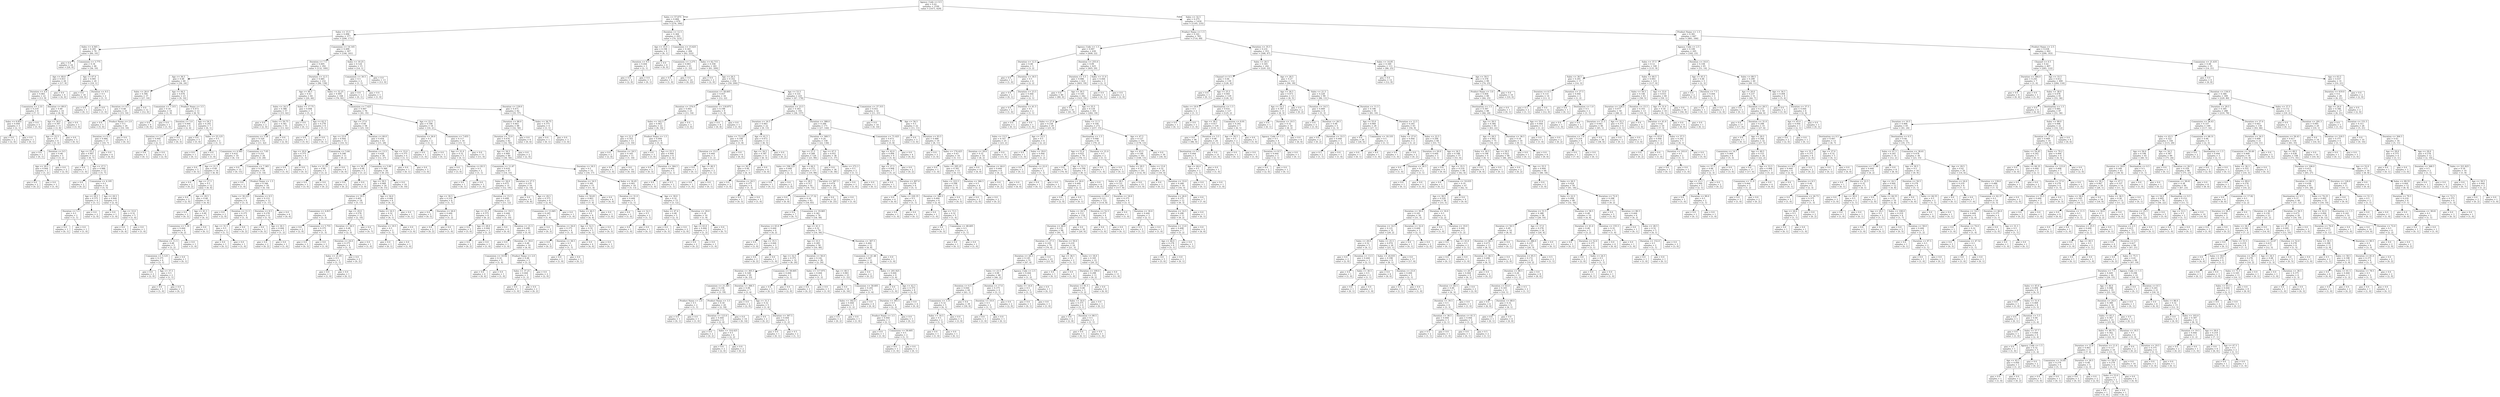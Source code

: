 digraph Tree {
node [shape=box] ;
0 [label="Agency_Code <= 0.5\ngini = 0.42\nsamples = 2100\nvalue = [1471, 629]"] ;
1 [label="Sales <= 57.675\ngini = 0.484\nsamples = 670\nvalue = [276, 394]"] ;
0 -> 1 [labeldistance=2.5, labelangle=45, headlabel="True"] ;
2 [label="Sales <= 15.5\ngini = 0.496\nsamples = 377\nvalue = [206, 171]"] ;
1 -> 2 ;
3 [label="Sales <= 4.565\ngini = 0.245\nsamples = 70\nvalue = [60, 10]"] ;
2 -> 3 ;
4 [label="gini = 0.0\nsamples = 24\nvalue = [24, 0]"] ;
3 -> 4 ;
5 [label="Commision <= 3.775\ngini = 0.34\nsamples = 46\nvalue = [36, 10]"] ;
3 -> 5 ;
6 [label="Age <= 49.0\ngini = 0.453\nsamples = 26\nvalue = [17, 9]"] ;
5 -> 6 ;
7 [label="Duration <= 4.0\ngini = 0.483\nsamples = 22\nvalue = [13, 9]"] ;
6 -> 7 ;
8 [label="Commision <= 2.33\ngini = 0.219\nsamples = 8\nvalue = [7, 1]"] ;
7 -> 8 ;
9 [label="Sales <= 6.855\ngini = 0.444\nsamples = 3\nvalue = [2, 1]"] ;
8 -> 9 ;
10 [label="gini = 0.0\nsamples = 2\nvalue = [2, 0]"] ;
9 -> 10 ;
11 [label="gini = 0.0\nsamples = 1\nvalue = [0, 1]"] ;
9 -> 11 ;
12 [label="gini = 0.0\nsamples = 5\nvalue = [5, 0]"] ;
8 -> 12 ;
13 [label="Duration <= 69.0\ngini = 0.49\nsamples = 14\nvalue = [6, 8]"] ;
7 -> 13 ;
14 [label="Age <= 34.0\ngini = 0.397\nsamples = 11\nvalue = [3, 8]"] ;
13 -> 14 ;
15 [label="Age <= 22.5\ngini = 0.5\nsamples = 6\nvalue = [3, 3]"] ;
14 -> 15 ;
16 [label="gini = 0.0\nsamples = 1\nvalue = [0, 1]"] ;
15 -> 16 ;
17 [label="Duration <= 9.5\ngini = 0.48\nsamples = 5\nvalue = [3, 2]"] ;
15 -> 17 ;
18 [label="Age <= 29.5\ngini = 0.444\nsamples = 3\nvalue = [1, 2]"] ;
17 -> 18 ;
19 [label="gini = 0.0\nsamples = 2\nvalue = [0, 2]"] ;
18 -> 19 ;
20 [label="gini = 0.0\nsamples = 1\nvalue = [1, 0]"] ;
18 -> 20 ;
21 [label="gini = 0.0\nsamples = 2\nvalue = [2, 0]"] ;
17 -> 21 ;
22 [label="gini = 0.0\nsamples = 5\nvalue = [0, 5]"] ;
14 -> 22 ;
23 [label="gini = 0.0\nsamples = 3\nvalue = [3, 0]"] ;
13 -> 23 ;
24 [label="gini = 0.0\nsamples = 4\nvalue = [4, 0]"] ;
6 -> 24 ;
25 [label="Age <= 67.0\ngini = 0.095\nsamples = 20\nvalue = [19, 1]"] ;
5 -> 25 ;
26 [label="gini = 0.0\nsamples = 18\nvalue = [18, 0]"] ;
25 -> 26 ;
27 [label="Duration <= 9.5\ngini = 0.5\nsamples = 2\nvalue = [1, 1]"] ;
25 -> 27 ;
28 [label="gini = 0.0\nsamples = 1\nvalue = [0, 1]"] ;
27 -> 28 ;
29 [label="gini = 0.0\nsamples = 1\nvalue = [1, 0]"] ;
27 -> 29 ;
30 [label="Commision <= 14.145\ngini = 0.499\nsamples = 307\nvalue = [146, 161]"] ;
2 -> 30 ;
31 [label="Duration <= 7.5\ngini = 0.495\nsamples = 292\nvalue = [132, 160]"] ;
30 -> 31 ;
32 [label="Age <= 36.5\ngini = 0.48\nsamples = 60\nvalue = [36, 24]"] ;
31 -> 32 ;
33 [label="Sales <= 26.0\ngini = 0.394\nsamples = 37\nvalue = [27, 10]"] ;
32 -> 33 ;
34 [label="Duration <= 4.5\ngini = 0.48\nsamples = 25\nvalue = [15, 10]"] ;
33 -> 34 ;
35 [label="gini = 0.0\nsamples = 5\nvalue = [5, 0]"] ;
34 -> 35 ;
36 [label="Product Name <= 2.0\ngini = 0.5\nsamples = 20\nvalue = [10, 10]"] ;
34 -> 36 ;
37 [label="Duration <= 6.5\ngini = 0.484\nsamples = 17\nvalue = [10, 7]"] ;
36 -> 37 ;
38 [label="Age <= 25.5\ngini = 0.497\nsamples = 13\nvalue = [6, 7]"] ;
37 -> 38 ;
39 [label="gini = 0.0\nsamples = 1\nvalue = [1, 0]"] ;
38 -> 39 ;
40 [label="Age <= 27.5\ngini = 0.486\nsamples = 12\nvalue = [5, 7]"] ;
38 -> 40 ;
41 [label="gini = 0.0\nsamples = 2\nvalue = [0, 2]"] ;
40 -> 41 ;
42 [label="Commision <= 4.195\ngini = 0.5\nsamples = 10\nvalue = [5, 5]"] ;
40 -> 42 ;
43 [label="Age <= 29.5\ngini = 0.375\nsamples = 4\nvalue = [3, 1]"] ;
42 -> 43 ;
44 [label="Duration <= 5.5\ngini = 0.5\nsamples = 2\nvalue = [1, 1]"] ;
43 -> 44 ;
45 [label="gini = 0.0\nsamples = 1\nvalue = [0, 1]"] ;
44 -> 45 ;
46 [label="gini = 0.0\nsamples = 1\nvalue = [1, 0]"] ;
44 -> 46 ;
47 [label="gini = 0.0\nsamples = 2\nvalue = [2, 0]"] ;
43 -> 47 ;
48 [label="Age <= 29.5\ngini = 0.444\nsamples = 6\nvalue = [2, 4]"] ;
42 -> 48 ;
49 [label="gini = 0.0\nsamples = 1\nvalue = [1, 0]"] ;
48 -> 49 ;
50 [label="Age <= 33.0\ngini = 0.32\nsamples = 5\nvalue = [1, 4]"] ;
48 -> 50 ;
51 [label="gini = 0.0\nsamples = 4\nvalue = [0, 4]"] ;
50 -> 51 ;
52 [label="gini = 0.0\nsamples = 1\nvalue = [1, 0]"] ;
50 -> 52 ;
53 [label="gini = 0.0\nsamples = 4\nvalue = [4, 0]"] ;
37 -> 53 ;
54 [label="gini = 0.0\nsamples = 3\nvalue = [0, 3]"] ;
36 -> 54 ;
55 [label="gini = 0.0\nsamples = 12\nvalue = [12, 0]"] ;
33 -> 55 ;
56 [label="Age <= 44.5\ngini = 0.476\nsamples = 23\nvalue = [9, 14]"] ;
32 -> 56 ;
57 [label="Commision <= 7.315\ngini = 0.18\nsamples = 10\nvalue = [1, 9]"] ;
56 -> 57 ;
58 [label="gini = 0.0\nsamples = 9\nvalue = [0, 9]"] ;
57 -> 58 ;
59 [label="gini = 0.0\nsamples = 1\nvalue = [1, 0]"] ;
57 -> 59 ;
60 [label="Product Name <= 3.5\ngini = 0.473\nsamples = 13\nvalue = [8, 5]"] ;
56 -> 60 ;
61 [label="Duration <= 5.0\ngini = 0.444\nsamples = 6\nvalue = [2, 4]"] ;
60 -> 61 ;
62 [label="Duration <= 2.0\ngini = 0.444\nsamples = 3\nvalue = [2, 1]"] ;
61 -> 62 ;
63 [label="gini = 0.0\nsamples = 1\nvalue = [0, 1]"] ;
62 -> 63 ;
64 [label="gini = 0.0\nsamples = 2\nvalue = [2, 0]"] ;
62 -> 64 ;
65 [label="gini = 0.0\nsamples = 3\nvalue = [0, 3]"] ;
61 -> 65 ;
66 [label="Age <= 54.5\ngini = 0.245\nsamples = 7\nvalue = [6, 1]"] ;
60 -> 66 ;
67 [label="gini = 0.0\nsamples = 5\nvalue = [5, 0]"] ;
66 -> 67 ;
68 [label="Sales <= 25.125\ngini = 0.5\nsamples = 2\nvalue = [1, 1]"] ;
66 -> 68 ;
69 [label="gini = 0.0\nsamples = 1\nvalue = [0, 1]"] ;
68 -> 69 ;
70 [label="gini = 0.0\nsamples = 1\nvalue = [1, 0]"] ;
68 -> 70 ;
71 [label="Duration <= 12.5\ngini = 0.485\nsamples = 232\nvalue = [96, 136]"] ;
31 -> 71 ;
72 [label="Age <= 46.5\ngini = 0.43\nsamples = 64\nvalue = [20, 44]"] ;
71 -> 72 ;
73 [label="Sales <= 16.5\ngini = 0.388\nsamples = 57\nvalue = [15, 42]"] ;
72 -> 73 ;
74 [label="gini = 0.0\nsamples = 2\nvalue = [2, 0]"] ;
73 -> 74 ;
75 [label="Sales <= 50.75\ngini = 0.361\nsamples = 55\nvalue = [13, 42]"] ;
73 -> 75 ;
76 [label="Commision <= 5.58\ngini = 0.329\nsamples = 53\nvalue = [11, 42]"] ;
75 -> 76 ;
77 [label="Commision <= 4.565\ngini = 0.432\nsamples = 19\nvalue = [6, 13]"] ;
76 -> 77 ;
78 [label="gini = 0.0\nsamples = 5\nvalue = [0, 5]"] ;
77 -> 78 ;
79 [label="Age <= 21.5\ngini = 0.49\nsamples = 14\nvalue = [6, 8]"] ;
77 -> 79 ;
80 [label="gini = 0.0\nsamples = 2\nvalue = [0, 2]"] ;
79 -> 80 ;
81 [label="Age <= 27.5\ngini = 0.5\nsamples = 12\nvalue = [6, 6]"] ;
79 -> 81 ;
82 [label="gini = 0.0\nsamples = 2\nvalue = [2, 0]"] ;
81 -> 82 ;
83 [label="Age <= 29.5\ngini = 0.48\nsamples = 10\nvalue = [4, 6]"] ;
81 -> 83 ;
84 [label="gini = 0.0\nsamples = 3\nvalue = [0, 3]"] ;
83 -> 84 ;
85 [label="Age <= 41.5\ngini = 0.49\nsamples = 7\nvalue = [4, 3]"] ;
83 -> 85 ;
86 [label="Commision <= 5.39\ngini = 0.444\nsamples = 6\nvalue = [4, 2]"] ;
85 -> 86 ;
87 [label="Duration <= 11.5\ngini = 0.48\nsamples = 5\nvalue = [3, 2]"] ;
86 -> 87 ;
88 [label="Commision <= 5.125\ngini = 0.375\nsamples = 4\nvalue = [3, 1]"] ;
87 -> 88 ;
89 [label="gini = 0.0\nsamples = 2\nvalue = [2, 0]"] ;
88 -> 89 ;
90 [label="Age <= 37.5\ngini = 0.5\nsamples = 2\nvalue = [1, 1]"] ;
88 -> 90 ;
91 [label="gini = 0.0\nsamples = 1\nvalue = [1, 0]"] ;
90 -> 91 ;
92 [label="gini = 0.0\nsamples = 1\nvalue = [0, 1]"] ;
90 -> 92 ;
93 [label="gini = 0.0\nsamples = 1\nvalue = [0, 1]"] ;
87 -> 93 ;
94 [label="gini = 0.0\nsamples = 1\nvalue = [1, 0]"] ;
86 -> 94 ;
95 [label="gini = 0.0\nsamples = 1\nvalue = [0, 1]"] ;
85 -> 95 ;
96 [label="Commision <= 7.05\ngini = 0.251\nsamples = 34\nvalue = [5, 29]"] ;
76 -> 96 ;
97 [label="gini = 0.0\nsamples = 15\nvalue = [0, 15]"] ;
96 -> 97 ;
98 [label="Commision <= 7.365\ngini = 0.388\nsamples = 19\nvalue = [5, 14]"] ;
96 -> 98 ;
99 [label="gini = 0.0\nsamples = 1\nvalue = [1, 0]"] ;
98 -> 99 ;
100 [label="Product Name <= 1.5\ngini = 0.346\nsamples = 18\nvalue = [4, 14]"] ;
98 -> 100 ;
101 [label="Sales <= 30.225\ngini = 0.5\nsamples = 6\nvalue = [3, 3]"] ;
100 -> 101 ;
102 [label="gini = 0.0\nsamples = 2\nvalue = [2, 0]"] ;
101 -> 102 ;
103 [label="Duration <= 11.5\ngini = 0.375\nsamples = 4\nvalue = [1, 3]"] ;
101 -> 103 ;
104 [label="Age <= 31.5\ngini = 0.5\nsamples = 2\nvalue = [1, 1]"] ;
103 -> 104 ;
105 [label="gini = 0.0\nsamples = 1\nvalue = [0, 1]"] ;
104 -> 105 ;
106 [label="gini = 0.0\nsamples = 1\nvalue = [1, 0]"] ;
104 -> 106 ;
107 [label="gini = 0.0\nsamples = 2\nvalue = [0, 2]"] ;
103 -> 107 ;
108 [label="Duration <= 9.5\ngini = 0.153\nsamples = 12\nvalue = [1, 11]"] ;
100 -> 108 ;
109 [label="Duration <= 8.5\ngini = 0.278\nsamples = 6\nvalue = [1, 5]"] ;
108 -> 109 ;
110 [label="gini = 0.0\nsamples = 3\nvalue = [0, 3]"] ;
109 -> 110 ;
111 [label="Age <= 30.5\ngini = 0.444\nsamples = 3\nvalue = [1, 2]"] ;
109 -> 111 ;
112 [label="gini = 0.0\nsamples = 2\nvalue = [0, 2]"] ;
111 -> 112 ;
113 [label="gini = 0.0\nsamples = 1\nvalue = [1, 0]"] ;
111 -> 113 ;
114 [label="gini = 0.0\nsamples = 6\nvalue = [0, 6]"] ;
108 -> 114 ;
115 [label="gini = 0.0\nsamples = 2\nvalue = [2, 0]"] ;
75 -> 115 ;
116 [label="Sales <= 17.75\ngini = 0.408\nsamples = 7\nvalue = [5, 2]"] ;
72 -> 116 ;
117 [label="gini = 0.0\nsamples = 1\nvalue = [0, 1]"] ;
116 -> 117 ;
118 [label="Age <= 62.5\ngini = 0.278\nsamples = 6\nvalue = [5, 1]"] ;
116 -> 118 ;
119 [label="gini = 0.0\nsamples = 5\nvalue = [5, 0]"] ;
118 -> 119 ;
120 [label="gini = 0.0\nsamples = 1\nvalue = [0, 1]"] ;
118 -> 120 ;
121 [label="Sales <= 32.25\ngini = 0.495\nsamples = 168\nvalue = [76, 92]"] ;
71 -> 121 ;
122 [label="Commision <= 7.425\ngini = 0.497\nsamples = 76\nvalue = [41, 35]"] ;
121 -> 122 ;
123 [label="Age <= 27.0\ngini = 0.49\nsamples = 58\nvalue = [25, 33]"] ;
122 -> 123 ;
124 [label="Age <= 23.0\ngini = 0.444\nsamples = 15\nvalue = [10, 5]"] ;
123 -> 124 ;
125 [label="Age <= 20.0\ngini = 0.375\nsamples = 4\nvalue = [1, 3]"] ;
124 -> 125 ;
126 [label="gini = 0.0\nsamples = 1\nvalue = [1, 0]"] ;
125 -> 126 ;
127 [label="gini = 0.0\nsamples = 3\nvalue = [0, 3]"] ;
125 -> 127 ;
128 [label="Commision <= 5.64\ngini = 0.298\nsamples = 11\nvalue = [9, 2]"] ;
124 -> 128 ;
129 [label="Sales <= 21.55\ngini = 0.48\nsamples = 5\nvalue = [3, 2]"] ;
128 -> 129 ;
130 [label="gini = 0.0\nsamples = 3\nvalue = [3, 0]"] ;
129 -> 130 ;
131 [label="gini = 0.0\nsamples = 2\nvalue = [0, 2]"] ;
129 -> 131 ;
132 [label="gini = 0.0\nsamples = 6\nvalue = [6, 0]"] ;
128 -> 132 ;
133 [label="Duration <= 60.0\ngini = 0.454\nsamples = 43\nvalue = [15, 28]"] ;
123 -> 133 ;
134 [label="Duration <= 13.5\ngini = 0.426\nsamples = 39\nvalue = [12, 27]"] ;
133 -> 134 ;
135 [label="Age <= 30.5\ngini = 0.48\nsamples = 5\nvalue = [3, 2]"] ;
134 -> 135 ;
136 [label="gini = 0.0\nsamples = 2\nvalue = [0, 2]"] ;
135 -> 136 ;
137 [label="gini = 0.0\nsamples = 3\nvalue = [3, 0]"] ;
135 -> 137 ;
138 [label="Commision <= 5.99\ngini = 0.389\nsamples = 34\nvalue = [9, 25]"] ;
134 -> 138 ;
139 [label="Age <= 39.5\ngini = 0.469\nsamples = 24\nvalue = [9, 15]"] ;
138 -> 139 ;
140 [label="Duration <= 19.5\ngini = 0.401\nsamples = 18\nvalue = [5, 13]"] ;
139 -> 140 ;
141 [label="Commision <= 4.815\ngini = 0.5\nsamples = 6\nvalue = [3, 3]"] ;
140 -> 141 ;
142 [label="gini = 0.0\nsamples = 2\nvalue = [2, 0]"] ;
141 -> 142 ;
143 [label="Commision <= 5.755\ngini = 0.375\nsamples = 4\nvalue = [1, 3]"] ;
141 -> 143 ;
144 [label="gini = 0.0\nsamples = 3\nvalue = [0, 3]"] ;
143 -> 144 ;
145 [label="gini = 0.0\nsamples = 1\nvalue = [1, 0]"] ;
143 -> 145 ;
146 [label="Age <= 29.0\ngini = 0.278\nsamples = 12\nvalue = [2, 10]"] ;
140 -> 146 ;
147 [label="Duration <= 34.5\ngini = 0.48\nsamples = 5\nvalue = [2, 3]"] ;
146 -> 147 ;
148 [label="Duration <= 24.0\ngini = 0.375\nsamples = 4\nvalue = [1, 3]"] ;
147 -> 148 ;
149 [label="Sales <= 21.05\ngini = 0.5\nsamples = 2\nvalue = [1, 1]"] ;
148 -> 149 ;
150 [label="gini = 0.0\nsamples = 1\nvalue = [1, 0]"] ;
149 -> 150 ;
151 [label="gini = 0.0\nsamples = 1\nvalue = [0, 1]"] ;
149 -> 151 ;
152 [label="gini = 0.0\nsamples = 2\nvalue = [0, 2]"] ;
148 -> 152 ;
153 [label="gini = 0.0\nsamples = 1\nvalue = [1, 0]"] ;
147 -> 153 ;
154 [label="gini = 0.0\nsamples = 7\nvalue = [0, 7]"] ;
146 -> 154 ;
155 [label="Age <= 56.0\ngini = 0.444\nsamples = 6\nvalue = [4, 2]"] ;
139 -> 155 ;
156 [label="Sales <= 16.5\ngini = 0.32\nsamples = 5\nvalue = [4, 1]"] ;
155 -> 156 ;
157 [label="Duration <= 19.5\ngini = 0.5\nsamples = 2\nvalue = [1, 1]"] ;
156 -> 157 ;
158 [label="gini = 0.0\nsamples = 1\nvalue = [0, 1]"] ;
157 -> 158 ;
159 [label="gini = 0.0\nsamples = 1\nvalue = [1, 0]"] ;
157 -> 159 ;
160 [label="gini = 0.0\nsamples = 3\nvalue = [3, 0]"] ;
156 -> 160 ;
161 [label="gini = 0.0\nsamples = 1\nvalue = [0, 1]"] ;
155 -> 161 ;
162 [label="gini = 0.0\nsamples = 10\nvalue = [0, 10]"] ;
138 -> 162 ;
163 [label="Age <= 33.0\ngini = 0.375\nsamples = 4\nvalue = [3, 1]"] ;
133 -> 163 ;
164 [label="gini = 0.0\nsamples = 1\nvalue = [0, 1]"] ;
163 -> 164 ;
165 [label="gini = 0.0\nsamples = 3\nvalue = [3, 0]"] ;
163 -> 165 ;
166 [label="Age <= 22.5\ngini = 0.198\nsamples = 18\nvalue = [16, 2]"] ;
122 -> 166 ;
167 [label="Duration <= 26.0\ngini = 0.5\nsamples = 2\nvalue = [1, 1]"] ;
166 -> 167 ;
168 [label="gini = 0.0\nsamples = 1\nvalue = [1, 0]"] ;
167 -> 168 ;
169 [label="gini = 0.0\nsamples = 1\nvalue = [0, 1]"] ;
167 -> 169 ;
170 [label="Commision <= 7.655\ngini = 0.117\nsamples = 16\nvalue = [15, 1]"] ;
166 -> 170 ;
171 [label="Age <= 31.0\ngini = 0.32\nsamples = 5\nvalue = [4, 1]"] ;
170 -> 171 ;
172 [label="gini = 0.0\nsamples = 3\nvalue = [3, 0]"] ;
171 -> 172 ;
173 [label="Duration <= 83.5\ngini = 0.5\nsamples = 2\nvalue = [1, 1]"] ;
171 -> 173 ;
174 [label="gini = 0.0\nsamples = 1\nvalue = [0, 1]"] ;
173 -> 174 ;
175 [label="gini = 0.0\nsamples = 1\nvalue = [1, 0]"] ;
173 -> 175 ;
176 [label="gini = 0.0\nsamples = 11\nvalue = [11, 0]"] ;
170 -> 176 ;
177 [label="Duration <= 129.0\ngini = 0.471\nsamples = 92\nvalue = [35, 57]"] ;
121 -> 177 ;
178 [label="Duration <= 86.0\ngini = 0.463\nsamples = 88\nvalue = [32, 56]"] ;
177 -> 178 ;
179 [label="Duration <= 72.0\ngini = 0.476\nsamples = 82\nvalue = [32, 50]"] ;
178 -> 179 ;
180 [label="Age <= 34.5\ngini = 0.469\nsamples = 80\nvalue = [30, 50]"] ;
179 -> 180 ;
181 [label="Commision <= 11.87\ngini = 0.418\nsamples = 47\nvalue = [14, 33]"] ;
180 -> 181 ;
182 [label="Sales <= 34.0\ngini = 0.475\nsamples = 31\nvalue = [12, 19]"] ;
181 -> 182 ;
183 [label="Age <= 30.5\ngini = 0.219\nsamples = 8\nvalue = [1, 7]"] ;
182 -> 183 ;
184 [label="gini = 0.0\nsamples = 5\nvalue = [0, 5]"] ;
183 -> 184 ;
185 [label="Duration <= 26.0\ngini = 0.444\nsamples = 3\nvalue = [1, 2]"] ;
183 -> 185 ;
186 [label="gini = 0.0\nsamples = 2\nvalue = [0, 2]"] ;
185 -> 186 ;
187 [label="gini = 0.0\nsamples = 1\nvalue = [1, 0]"] ;
185 -> 187 ;
188 [label="Duration <= 15.5\ngini = 0.499\nsamples = 23\nvalue = [11, 12]"] ;
182 -> 188 ;
189 [label="Age <= 25.5\ngini = 0.375\nsamples = 8\nvalue = [6, 2]"] ;
188 -> 189 ;
190 [label="gini = 0.0\nsamples = 5\nvalue = [5, 0]"] ;
189 -> 190 ;
191 [label="Age <= 28.0\ngini = 0.444\nsamples = 3\nvalue = [1, 2]"] ;
189 -> 191 ;
192 [label="gini = 0.0\nsamples = 2\nvalue = [0, 2]"] ;
191 -> 192 ;
193 [label="gini = 0.0\nsamples = 1\nvalue = [1, 0]"] ;
191 -> 193 ;
194 [label="Duration <= 19.5\ngini = 0.444\nsamples = 15\nvalue = [5, 10]"] ;
188 -> 194 ;
195 [label="gini = 0.0\nsamples = 4\nvalue = [0, 4]"] ;
194 -> 195 ;
196 [label="Duration <= 21.5\ngini = 0.496\nsamples = 11\nvalue = [5, 6]"] ;
194 -> 196 ;
197 [label="gini = 0.0\nsamples = 1\nvalue = [1, 0]"] ;
196 -> 197 ;
198 [label="Duration <= 39.0\ngini = 0.48\nsamples = 10\nvalue = [4, 6]"] ;
196 -> 198 ;
199 [label="Commision <= 10.94\ngini = 0.32\nsamples = 5\nvalue = [1, 4]"] ;
198 -> 199 ;
200 [label="gini = 0.0\nsamples = 4\nvalue = [0, 4]"] ;
199 -> 200 ;
201 [label="gini = 0.0\nsamples = 1\nvalue = [1, 0]"] ;
199 -> 201 ;
202 [label="Product Name <= 2.0\ngini = 0.48\nsamples = 5\nvalue = [3, 2]"] ;
198 -> 202 ;
203 [label="Sales <= 37.25\ngini = 0.444\nsamples = 3\nvalue = [1, 2]"] ;
202 -> 203 ;
204 [label="gini = 0.0\nsamples = 1\nvalue = [1, 0]"] ;
203 -> 204 ;
205 [label="gini = 0.0\nsamples = 2\nvalue = [0, 2]"] ;
203 -> 205 ;
206 [label="gini = 0.0\nsamples = 2\nvalue = [2, 0]"] ;
202 -> 206 ;
207 [label="Duration <= 27.5\ngini = 0.219\nsamples = 16\nvalue = [2, 14]"] ;
181 -> 207 ;
208 [label="gini = 0.0\nsamples = 8\nvalue = [0, 8]"] ;
207 -> 208 ;
209 [label="Age <= 29.5\ngini = 0.375\nsamples = 8\nvalue = [2, 6]"] ;
207 -> 209 ;
210 [label="Commision <= 13.065\ngini = 0.245\nsamples = 7\nvalue = [1, 6]"] ;
209 -> 210 ;
211 [label="gini = 0.0\nsamples = 3\nvalue = [0, 3]"] ;
210 -> 211 ;
212 [label="Duration <= 34.0\ngini = 0.375\nsamples = 4\nvalue = [1, 3]"] ;
210 -> 212 ;
213 [label="gini = 0.0\nsamples = 2\nvalue = [0, 2]"] ;
212 -> 213 ;
214 [label="Duration <= 38.5\ngini = 0.5\nsamples = 2\nvalue = [1, 1]"] ;
212 -> 214 ;
215 [label="gini = 0.0\nsamples = 1\nvalue = [1, 0]"] ;
214 -> 215 ;
216 [label="gini = 0.0\nsamples = 1\nvalue = [0, 1]"] ;
214 -> 216 ;
217 [label="gini = 0.0\nsamples = 1\nvalue = [1, 0]"] ;
209 -> 217 ;
218 [label="Duration <= 18.5\ngini = 0.5\nsamples = 33\nvalue = [16, 17]"] ;
180 -> 218 ;
219 [label="Duration <= 16.5\ngini = 0.391\nsamples = 15\nvalue = [11, 4]"] ;
218 -> 219 ;
220 [label="Sales <= 50.65\ngini = 0.463\nsamples = 11\nvalue = [7, 4]"] ;
219 -> 220 ;
221 [label="Sales <= 44.5\ngini = 0.5\nsamples = 8\nvalue = [4, 4]"] ;
220 -> 221 ;
222 [label="Age <= 52.5\ngini = 0.32\nsamples = 5\nvalue = [4, 1]"] ;
221 -> 222 ;
223 [label="gini = 0.0\nsamples = 4\nvalue = [4, 0]"] ;
222 -> 223 ;
224 [label="gini = 0.0\nsamples = 1\nvalue = [0, 1]"] ;
222 -> 224 ;
225 [label="gini = 0.0\nsamples = 3\nvalue = [0, 3]"] ;
221 -> 225 ;
226 [label="gini = 0.0\nsamples = 3\nvalue = [3, 0]"] ;
220 -> 226 ;
227 [label="gini = 0.0\nsamples = 4\nvalue = [4, 0]"] ;
219 -> 227 ;
228 [label="Sales <= 34.45\ngini = 0.401\nsamples = 18\nvalue = [5, 13]"] ;
218 -> 228 ;
229 [label="Duration <= 31.0\ngini = 0.444\nsamples = 3\nvalue = [2, 1]"] ;
228 -> 229 ;
230 [label="gini = 0.0\nsamples = 1\nvalue = [1, 0]"] ;
229 -> 230 ;
231 [label="Age <= 52.5\ngini = 0.5\nsamples = 2\nvalue = [1, 1]"] ;
229 -> 231 ;
232 [label="gini = 0.0\nsamples = 1\nvalue = [1, 0]"] ;
231 -> 232 ;
233 [label="gini = 0.0\nsamples = 1\nvalue = [0, 1]"] ;
231 -> 233 ;
234 [label="Age <= 39.0\ngini = 0.32\nsamples = 15\nvalue = [3, 12]"] ;
228 -> 234 ;
235 [label="Sales <= 47.4\ngini = 0.48\nsamples = 5\nvalue = [2, 3]"] ;
234 -> 235 ;
236 [label="gini = 0.0\nsamples = 3\nvalue = [0, 3]"] ;
235 -> 236 ;
237 [label="gini = 0.0\nsamples = 2\nvalue = [2, 0]"] ;
235 -> 237 ;
238 [label="Duration <= 29.0\ngini = 0.18\nsamples = 10\nvalue = [1, 9]"] ;
234 -> 238 ;
239 [label="Age <= 63.0\ngini = 0.444\nsamples = 3\nvalue = [1, 2]"] ;
238 -> 239 ;
240 [label="gini = 0.0\nsamples = 2\nvalue = [0, 2]"] ;
239 -> 240 ;
241 [label="gini = 0.0\nsamples = 1\nvalue = [1, 0]"] ;
239 -> 241 ;
242 [label="gini = 0.0\nsamples = 7\nvalue = [0, 7]"] ;
238 -> 242 ;
243 [label="gini = 0.0\nsamples = 2\nvalue = [2, 0]"] ;
179 -> 243 ;
244 [label="gini = 0.0\nsamples = 6\nvalue = [0, 6]"] ;
178 -> 244 ;
245 [label="Sales <= 36.75\ngini = 0.375\nsamples = 4\nvalue = [3, 1]"] ;
177 -> 245 ;
246 [label="gini = 0.0\nsamples = 1\nvalue = [0, 1]"] ;
245 -> 246 ;
247 [label="gini = 0.0\nsamples = 3\nvalue = [3, 0]"] ;
245 -> 247 ;
248 [label="Sales <= 19.25\ngini = 0.124\nsamples = 15\nvalue = [14, 1]"] ;
30 -> 248 ;
249 [label="Commision <= 30.5\ngini = 0.5\nsamples = 2\nvalue = [1, 1]"] ;
248 -> 249 ;
250 [label="gini = 0.0\nsamples = 1\nvalue = [0, 1]"] ;
249 -> 250 ;
251 [label="gini = 0.0\nsamples = 1\nvalue = [1, 0]"] ;
249 -> 251 ;
252 [label="gini = 0.0\nsamples = 13\nvalue = [13, 0]"] ;
248 -> 252 ;
253 [label="Duration <= 12.5\ngini = 0.364\nsamples = 293\nvalue = [70, 223]"] ;
1 -> 253 ;
254 [label="Age <= 35.0\ngini = 0.198\nsamples = 9\nvalue = [8, 1]"] ;
253 -> 254 ;
255 [label="Duration <= 9.5\ngini = 0.444\nsamples = 3\nvalue = [2, 1]"] ;
254 -> 255 ;
256 [label="gini = 0.0\nsamples = 2\nvalue = [2, 0]"] ;
255 -> 256 ;
257 [label="gini = 0.0\nsamples = 1\nvalue = [0, 1]"] ;
255 -> 257 ;
258 [label="gini = 0.0\nsamples = 6\nvalue = [6, 0]"] ;
254 -> 258 ;
259 [label="Commision <= 15.625\ngini = 0.341\nsamples = 284\nvalue = [62, 222]"] ;
253 -> 259 ;
260 [label="Commision <= 3.275\ngini = 0.083\nsamples = 23\nvalue = [1, 22]"] ;
259 -> 260 ;
261 [label="gini = 0.0\nsamples = 1\nvalue = [1, 0]"] ;
260 -> 261 ;
262 [label="gini = 0.0\nsamples = 22\nvalue = [0, 22]"] ;
260 -> 262 ;
263 [label="Sales <= 62.715\ngini = 0.358\nsamples = 261\nvalue = [61, 200]"] ;
259 -> 263 ;
264 [label="gini = 0.0\nsamples = 2\nvalue = [2, 0]"] ;
263 -> 264 ;
265 [label="Age <= 26.5\ngini = 0.352\nsamples = 259\nvalue = [59, 200]"] ;
263 -> 265 ;
266 [label="Commision <= 58.605\ngini = 0.457\nsamples = 34\nvalue = [12, 22]"] ;
265 -> 266 ;
267 [label="Duration <= 374.0\ngini = 0.493\nsamples = 25\nvalue = [11, 14]"] ;
266 -> 267 ;
268 [label="Sales <= 162.5\ngini = 0.463\nsamples = 22\nvalue = [8, 14]"] ;
267 -> 268 ;
269 [label="Age <= 21.5\ngini = 0.355\nsamples = 13\nvalue = [3, 10]"] ;
268 -> 269 ;
270 [label="gini = 0.0\nsamples = 2\nvalue = [2, 0]"] ;
269 -> 270 ;
271 [label="Duration <= 18.5\ngini = 0.165\nsamples = 11\nvalue = [1, 10]"] ;
269 -> 271 ;
272 [label="gini = 0.0\nsamples = 1\nvalue = [1, 0]"] ;
271 -> 272 ;
273 [label="gini = 0.0\nsamples = 10\nvalue = [0, 10]"] ;
271 -> 273 ;
274 [label="Product Name <= 1.5\ngini = 0.494\nsamples = 9\nvalue = [5, 4]"] ;
268 -> 274 ;
275 [label="gini = 0.0\nsamples = 3\nvalue = [3, 0]"] ;
274 -> 275 ;
276 [label="Age <= 25.5\ngini = 0.444\nsamples = 6\nvalue = [2, 4]"] ;
274 -> 276 ;
277 [label="gini = 0.0\nsamples = 3\nvalue = [0, 3]"] ;
276 -> 277 ;
278 [label="Duration <= 364.5\ngini = 0.444\nsamples = 3\nvalue = [2, 1]"] ;
276 -> 278 ;
279 [label="gini = 0.0\nsamples = 1\nvalue = [1, 0]"] ;
278 -> 279 ;
280 [label="gini = 0.5\nsamples = 2\nvalue = [1, 1]"] ;
278 -> 280 ;
281 [label="gini = 0.0\nsamples = 3\nvalue = [3, 0]"] ;
267 -> 281 ;
282 [label="Commision <= 118.875\ngini = 0.198\nsamples = 9\nvalue = [1, 8]"] ;
266 -> 282 ;
283 [label="gini = 0.0\nsamples = 8\nvalue = [0, 8]"] ;
282 -> 283 ;
284 [label="gini = 0.0\nsamples = 1\nvalue = [1, 0]"] ;
282 -> 284 ;
285 [label="Age <= 53.5\ngini = 0.331\nsamples = 225\nvalue = [47, 178]"] ;
265 -> 285 ;
286 [label="Duration <= 23.5\ngini = 0.303\nsamples = 193\nvalue = [36, 157]"] ;
285 -> 286 ;
287 [label="Duration <= 16.5\ngini = 0.483\nsamples = 22\nvalue = [9, 13]"] ;
286 -> 287 ;
288 [label="Sales <= 73.125\ngini = 0.198\nsamples = 9\nvalue = [1, 8]"] ;
287 -> 288 ;
289 [label="Duration <= 15.5\ngini = 0.444\nsamples = 3\nvalue = [1, 2]"] ;
288 -> 289 ;
290 [label="gini = 0.0\nsamples = 1\nvalue = [0, 1]"] ;
289 -> 290 ;
291 [label="Age <= 40.5\ngini = 0.5\nsamples = 2\nvalue = [1, 1]"] ;
289 -> 291 ;
292 [label="gini = 0.0\nsamples = 1\nvalue = [1, 0]"] ;
291 -> 292 ;
293 [label="gini = 0.0\nsamples = 1\nvalue = [0, 1]"] ;
291 -> 293 ;
294 [label="gini = 0.0\nsamples = 6\nvalue = [0, 6]"] ;
288 -> 294 ;
295 [label="Age <= 41.5\ngini = 0.473\nsamples = 13\nvalue = [8, 5]"] ;
287 -> 295 ;
296 [label="Age <= 34.5\ngini = 0.397\nsamples = 11\nvalue = [8, 3]"] ;
295 -> 296 ;
297 [label="Age <= 30.5\ngini = 0.49\nsamples = 7\nvalue = [4, 3]"] ;
296 -> 297 ;
298 [label="gini = 0.0\nsamples = 3\nvalue = [3, 0]"] ;
297 -> 298 ;
299 [label="Duration <= 20.5\ngini = 0.375\nsamples = 4\nvalue = [1, 3]"] ;
297 -> 299 ;
300 [label="gini = 0.0\nsamples = 3\nvalue = [0, 3]"] ;
299 -> 300 ;
301 [label="gini = 0.0\nsamples = 1\nvalue = [1, 0]"] ;
299 -> 301 ;
302 [label="gini = 0.0\nsamples = 4\nvalue = [4, 0]"] ;
296 -> 302 ;
303 [label="gini = 0.0\nsamples = 2\nvalue = [0, 2]"] ;
295 -> 303 ;
304 [label="Duration <= 388.0\ngini = 0.266\nsamples = 171\nvalue = [27, 144]"] ;
286 -> 304 ;
305 [label="Duration <= 368.5\ngini = 0.24\nsamples = 158\nvalue = [22, 136]"] ;
304 -> 305 ;
306 [label="Age <= 27.5\ngini = 0.289\nsamples = 120\nvalue = [21, 99]"] ;
305 -> 306 ;
307 [label="Sales <= 194.125\ngini = 0.444\nsamples = 3\nvalue = [2, 1]"] ;
306 -> 307 ;
308 [label="gini = 0.0\nsamples = 1\nvalue = [0, 1]"] ;
307 -> 308 ;
309 [label="gini = 0.0\nsamples = 2\nvalue = [2, 0]"] ;
307 -> 309 ;
310 [label="Age <= 44.5\ngini = 0.272\nsamples = 117\nvalue = [19, 98]"] ;
306 -> 310 ;
311 [label="Age <= 28.5\ngini = 0.317\nsamples = 91\nvalue = [18, 73]"] ;
310 -> 311 ;
312 [label="gini = 0.0\nsamples = 8\nvalue = [0, 8]"] ;
311 -> 312 ;
313 [label="Commision <= 17.32\ngini = 0.34\nsamples = 83\nvalue = [18, 65]"] ;
311 -> 313 ;
314 [label="gini = 0.0\nsamples = 7\nvalue = [0, 7]"] ;
313 -> 314 ;
315 [label="Commision <= 19.065\ngini = 0.361\nsamples = 76\nvalue = [18, 58]"] ;
313 -> 315 ;
316 [label="Duration <= 63.0\ngini = 0.444\nsamples = 6\nvalue = [4, 2]"] ;
315 -> 316 ;
317 [label="gini = 0.0\nsamples = 3\nvalue = [3, 0]"] ;
316 -> 317 ;
318 [label="Age <= 35.5\ngini = 0.444\nsamples = 3\nvalue = [1, 2]"] ;
316 -> 318 ;
319 [label="gini = 0.0\nsamples = 2\nvalue = [0, 2]"] ;
318 -> 319 ;
320 [label="gini = 0.0\nsamples = 1\nvalue = [1, 0]"] ;
318 -> 320 ;
321 [label="Age <= 41.5\ngini = 0.32\nsamples = 70\nvalue = [14, 56]"] ;
315 -> 321 ;
322 [label="Age <= 33.5\ngini = 0.285\nsamples = 58\nvalue = [10, 48]"] ;
321 -> 322 ;
323 [label="Age <= 32.5\ngini = 0.375\nsamples = 32\nvalue = [8, 24]"] ;
322 -> 323 ;
324 [label="Duration <= 365.5\ngini = 0.328\nsamples = 29\nvalue = [6, 23]"] ;
323 -> 324 ;
325 [label="Commision <= 21.365\ngini = 0.236\nsamples = 22\nvalue = [3, 19]"] ;
324 -> 325 ;
326 [label="Product Name <= 2.0\ngini = 0.5\nsamples = 2\nvalue = [1, 1]"] ;
325 -> 326 ;
327 [label="gini = 0.0\nsamples = 1\nvalue = [0, 1]"] ;
326 -> 327 ;
328 [label="gini = 0.0\nsamples = 1\nvalue = [1, 0]"] ;
326 -> 328 ;
329 [label="Product Name <= 3.5\ngini = 0.18\nsamples = 20\nvalue = [2, 18]"] ;
325 -> 329 ;
330 [label="Duration <= 123.0\ngini = 0.444\nsamples = 6\nvalue = [2, 4]"] ;
329 -> 330 ;
331 [label="gini = 0.0\nsamples = 2\nvalue = [0, 2]"] ;
330 -> 331 ;
332 [label="Sales <= 314.425\ngini = 0.5\nsamples = 4\nvalue = [2, 2]"] ;
330 -> 332 ;
333 [label="gini = 0.0\nsamples = 2\nvalue = [2, 0]"] ;
332 -> 333 ;
334 [label="gini = 0.0\nsamples = 2\nvalue = [0, 2]"] ;
332 -> 334 ;
335 [label="gini = 0.0\nsamples = 14\nvalue = [0, 14]"] ;
329 -> 335 ;
336 [label="Duration <= 366.5\ngini = 0.49\nsamples = 7\nvalue = [3, 4]"] ;
324 -> 336 ;
337 [label="gini = 0.0\nsamples = 2\nvalue = [2, 0]"] ;
336 -> 337 ;
338 [label="Age <= 31.5\ngini = 0.32\nsamples = 5\nvalue = [1, 4]"] ;
336 -> 338 ;
339 [label="gini = 0.0\nsamples = 2\nvalue = [0, 2]"] ;
338 -> 339 ;
340 [label="Duration <= 367.5\ngini = 0.444\nsamples = 3\nvalue = [1, 2]"] ;
338 -> 340 ;
341 [label="gini = 0.0\nsamples = 1\nvalue = [0, 1]"] ;
340 -> 341 ;
342 [label="gini = 0.5\nsamples = 2\nvalue = [1, 1]"] ;
340 -> 342 ;
343 [label="Commision <= 58.605\ngini = 0.444\nsamples = 3\nvalue = [2, 1]"] ;
323 -> 343 ;
344 [label="gini = 0.0\nsamples = 1\nvalue = [0, 1]"] ;
343 -> 344 ;
345 [label="gini = 0.0\nsamples = 2\nvalue = [2, 0]"] ;
343 -> 345 ;
346 [label="Duration <= 56.0\ngini = 0.142\nsamples = 26\nvalue = [2, 24]"] ;
322 -> 346 ;
347 [label="Sales <= 117.975\ngini = 0.444\nsamples = 3\nvalue = [1, 2]"] ;
346 -> 347 ;
348 [label="gini = 0.0\nsamples = 2\nvalue = [0, 2]"] ;
347 -> 348 ;
349 [label="gini = 0.0\nsamples = 1\nvalue = [1, 0]"] ;
347 -> 349 ;
350 [label="Age <= 40.5\ngini = 0.083\nsamples = 23\nvalue = [1, 22]"] ;
346 -> 350 ;
351 [label="gini = 0.0\nsamples = 16\nvalue = [0, 16]"] ;
350 -> 351 ;
352 [label="Commision <= 58.605\ngini = 0.245\nsamples = 7\nvalue = [1, 6]"] ;
350 -> 352 ;
353 [label="Sales <= 182.0\ngini = 0.444\nsamples = 3\nvalue = [1, 2]"] ;
352 -> 353 ;
354 [label="gini = 0.0\nsamples = 2\nvalue = [0, 2]"] ;
353 -> 354 ;
355 [label="gini = 0.0\nsamples = 1\nvalue = [1, 0]"] ;
353 -> 355 ;
356 [label="gini = 0.0\nsamples = 4\nvalue = [0, 4]"] ;
352 -> 356 ;
357 [label="Duration <= 367.5\ngini = 0.444\nsamples = 12\nvalue = [4, 8]"] ;
321 -> 357 ;
358 [label="Commision <= 41.48\ngini = 0.397\nsamples = 11\nvalue = [3, 8]"] ;
357 -> 358 ;
359 [label="gini = 0.0\nsamples = 2\nvalue = [0, 2]"] ;
358 -> 359 ;
360 [label="Sales <= 201.925\ngini = 0.444\nsamples = 9\nvalue = [3, 6]"] ;
358 -> 360 ;
361 [label="gini = 0.0\nsamples = 1\nvalue = [1, 0]"] ;
360 -> 361 ;
362 [label="Age <= 42.5\ngini = 0.375\nsamples = 8\nvalue = [2, 6]"] ;
360 -> 362 ;
363 [label="Duration <= 365.5\ngini = 0.5\nsamples = 4\nvalue = [2, 2]"] ;
362 -> 363 ;
364 [label="Product Name <= 3.5\ngini = 0.444\nsamples = 3\nvalue = [2, 1]"] ;
363 -> 364 ;
365 [label="gini = 0.0\nsamples = 1\nvalue = [1, 0]"] ;
364 -> 365 ;
366 [label="Commision <= 58.605\ngini = 0.5\nsamples = 2\nvalue = [1, 1]"] ;
364 -> 366 ;
367 [label="gini = 0.0\nsamples = 1\nvalue = [1, 0]"] ;
366 -> 367 ;
368 [label="gini = 0.0\nsamples = 1\nvalue = [0, 1]"] ;
366 -> 368 ;
369 [label="gini = 0.0\nsamples = 1\nvalue = [0, 1]"] ;
363 -> 369 ;
370 [label="gini = 0.0\nsamples = 4\nvalue = [0, 4]"] ;
362 -> 370 ;
371 [label="gini = 0.0\nsamples = 1\nvalue = [1, 0]"] ;
357 -> 371 ;
372 [label="Duration <= 367.5\ngini = 0.074\nsamples = 26\nvalue = [1, 25]"] ;
310 -> 372 ;
373 [label="gini = 0.0\nsamples = 25\nvalue = [0, 25]"] ;
372 -> 373 ;
374 [label="gini = 0.0\nsamples = 1\nvalue = [1, 0]"] ;
372 -> 374 ;
375 [label="Age <= 47.5\ngini = 0.051\nsamples = 38\nvalue = [1, 37]"] ;
305 -> 375 ;
376 [label="gini = 0.0\nsamples = 36\nvalue = [0, 36]"] ;
375 -> 376 ;
377 [label="Sales <= 272.3\ngini = 0.5\nsamples = 2\nvalue = [1, 1]"] ;
375 -> 377 ;
378 [label="gini = 0.0\nsamples = 1\nvalue = [1, 0]"] ;
377 -> 378 ;
379 [label="gini = 0.0\nsamples = 1\nvalue = [0, 1]"] ;
377 -> 379 ;
380 [label="Commision <= 71.025\ngini = 0.473\nsamples = 13\nvalue = [5, 8]"] ;
304 -> 380 ;
381 [label="Age <= 42.0\ngini = 0.494\nsamples = 9\nvalue = [5, 4]"] ;
380 -> 381 ;
382 [label="Age <= 27.5\ngini = 0.408\nsamples = 7\nvalue = [5, 2]"] ;
381 -> 382 ;
383 [label="gini = 0.0\nsamples = 1\nvalue = [0, 1]"] ;
382 -> 383 ;
384 [label="Duration <= 407.0\ngini = 0.278\nsamples = 6\nvalue = [5, 1]"] ;
382 -> 384 ;
385 [label="gini = 0.0\nsamples = 4\nvalue = [4, 0]"] ;
384 -> 385 ;
386 [label="Sales <= 220.35\ngini = 0.5\nsamples = 2\nvalue = [1, 1]"] ;
384 -> 386 ;
387 [label="gini = 0.0\nsamples = 1\nvalue = [1, 0]"] ;
386 -> 387 ;
388 [label="gini = 0.0\nsamples = 1\nvalue = [0, 1]"] ;
386 -> 388 ;
389 [label="gini = 0.0\nsamples = 2\nvalue = [0, 2]"] ;
381 -> 389 ;
390 [label="gini = 0.0\nsamples = 4\nvalue = [0, 4]"] ;
380 -> 390 ;
391 [label="Commision <= 37.315\ngini = 0.451\nsamples = 32\nvalue = [11, 21]"] ;
285 -> 391 ;
392 [label="gini = 0.0\nsamples = 10\nvalue = [0, 10]"] ;
391 -> 392 ;
393 [label="Age <= 56.5\ngini = 0.5\nsamples = 22\nvalue = [11, 11]"] ;
391 -> 393 ;
394 [label="gini = 0.0\nsamples = 3\nvalue = [3, 0]"] ;
393 -> 394 ;
395 [label="Duration <= 93.5\ngini = 0.488\nsamples = 19\nvalue = [8, 11]"] ;
393 -> 395 ;
396 [label="gini = 0.0\nsamples = 3\nvalue = [3, 0]"] ;
395 -> 396 ;
397 [label="Sales <= 174.425\ngini = 0.43\nsamples = 16\nvalue = [5, 11]"] ;
395 -> 397 ;
398 [label="gini = 0.0\nsamples = 1\nvalue = [1, 0]"] ;
397 -> 398 ;
399 [label="Sales <= 295.25\ngini = 0.391\nsamples = 15\nvalue = [4, 11]"] ;
397 -> 399 ;
400 [label="Sales <= 223.5\ngini = 0.298\nsamples = 11\nvalue = [2, 9]"] ;
399 -> 400 ;
401 [label="Duration <= 366.5\ngini = 0.444\nsamples = 6\nvalue = [2, 4]"] ;
400 -> 401 ;
402 [label="gini = 0.0\nsamples = 1\nvalue = [1, 0]"] ;
401 -> 402 ;
403 [label="Age <= 73.5\ngini = 0.32\nsamples = 5\nvalue = [1, 4]"] ;
401 -> 403 ;
404 [label="gini = 0.0\nsamples = 3\nvalue = [0, 3]"] ;
403 -> 404 ;
405 [label="Commision <= 48.605\ngini = 0.5\nsamples = 2\nvalue = [1, 1]"] ;
403 -> 405 ;
406 [label="gini = 0.0\nsamples = 1\nvalue = [0, 1]"] ;
405 -> 406 ;
407 [label="gini = 0.0\nsamples = 1\nvalue = [1, 0]"] ;
405 -> 407 ;
408 [label="gini = 0.0\nsamples = 5\nvalue = [0, 5]"] ;
400 -> 408 ;
409 [label="Duration <= 366.5\ngini = 0.5\nsamples = 4\nvalue = [2, 2]"] ;
399 -> 409 ;
410 [label="gini = 0.0\nsamples = 2\nvalue = [2, 0]"] ;
409 -> 410 ;
411 [label="gini = 0.0\nsamples = 2\nvalue = [0, 2]"] ;
409 -> 411 ;
412 [label="Sales <= 32.5\ngini = 0.275\nsamples = 1430\nvalue = [1195, 235]"] ;
0 -> 412 [labeldistance=2.5, labelangle=-45, headlabel="False"] ;
413 [label="Product Name <= 1.5\ngini = 0.161\nsamples = 783\nvalue = [714, 69]"] ;
412 -> 413 ;
414 [label="Agency_Code <= 1.5\ngini = 0.097\nsamples = 430\nvalue = [408, 22]"] ;
413 -> 414 ;
415 [label="Duration <= 12.5\ngini = 0.48\nsamples = 5\nvalue = [3, 2]"] ;
414 -> 415 ;
416 [label="gini = 0.0\nsamples = 1\nvalue = [1, 0]"] ;
415 -> 416 ;
417 [label="Duration <= 18.5\ngini = 0.5\nsamples = 4\nvalue = [2, 2]"] ;
415 -> 417 ;
418 [label="gini = 0.0\nsamples = 1\nvalue = [0, 1]"] ;
417 -> 418 ;
419 [label="Duration <= 23.5\ngini = 0.444\nsamples = 3\nvalue = [2, 1]"] ;
417 -> 419 ;
420 [label="gini = 0.0\nsamples = 1\nvalue = [1, 0]"] ;
419 -> 420 ;
421 [label="Duration <= 41.5\ngini = 0.5\nsamples = 2\nvalue = [1, 1]"] ;
419 -> 421 ;
422 [label="gini = 0.0\nsamples = 1\nvalue = [0, 1]"] ;
421 -> 422 ;
423 [label="gini = 0.0\nsamples = 1\nvalue = [1, 0]"] ;
421 -> 423 ;
424 [label="Duration <= 255.0\ngini = 0.09\nsamples = 425\nvalue = [405, 20]"] ;
414 -> 424 ;
425 [label="Duration <= 5.5\ngini = 0.086\nsamples = 422\nvalue = [403, 19]"] ;
424 -> 425 ;
426 [label="gini = 0.0\nsamples = 80\nvalue = [80, 0]"] ;
425 -> 426 ;
427 [label="Age <= 30.5\ngini = 0.105\nsamples = 342\nvalue = [323, 19]"] ;
425 -> 427 ;
428 [label="gini = 0.0\nsamples = 41\nvalue = [41, 0]"] ;
427 -> 428 ;
429 [label="Age <= 35.5\ngini = 0.118\nsamples = 301\nvalue = [282, 19]"] ;
427 -> 429 ;
430 [label="Sales <= 27.0\ngini = 0.238\nsamples = 29\nvalue = [25, 4]"] ;
429 -> 430 ;
431 [label="Sales <= 13.5\ngini = 0.147\nsamples = 25\nvalue = [23, 2]"] ;
430 -> 431 ;
432 [label="Duration <= 29.0\ngini = 0.32\nsamples = 10\nvalue = [8, 2]"] ;
431 -> 432 ;
433 [label="gini = 0.0\nsamples = 4\nvalue = [4, 0]"] ;
432 -> 433 ;
434 [label="Duration <= 44.0\ngini = 0.444\nsamples = 6\nvalue = [4, 2]"] ;
432 -> 434 ;
435 [label="gini = 0.0\nsamples = 2\nvalue = [0, 2]"] ;
434 -> 435 ;
436 [label="gini = 0.0\nsamples = 4\nvalue = [4, 0]"] ;
434 -> 436 ;
437 [label="gini = 0.0\nsamples = 15\nvalue = [15, 0]"] ;
431 -> 437 ;
438 [label="Age <= 33.5\ngini = 0.5\nsamples = 4\nvalue = [2, 2]"] ;
430 -> 438 ;
439 [label="gini = 0.0\nsamples = 1\nvalue = [1, 0]"] ;
438 -> 439 ;
440 [label="Sales <= 29.0\ngini = 0.444\nsamples = 3\nvalue = [1, 2]"] ;
438 -> 440 ;
441 [label="gini = 0.0\nsamples = 1\nvalue = [0, 1]"] ;
440 -> 441 ;
442 [label="Duration <= 22.0\ngini = 0.5\nsamples = 2\nvalue = [1, 1]"] ;
440 -> 442 ;
443 [label="gini = 0.0\nsamples = 1\nvalue = [0, 1]"] ;
442 -> 443 ;
444 [label="gini = 0.0\nsamples = 1\nvalue = [1, 0]"] ;
442 -> 444 ;
445 [label="Sales <= 11.5\ngini = 0.104\nsamples = 272\nvalue = [257, 15]"] ;
429 -> 445 ;
446 [label="Destination <= 1.5\ngini = 0.048\nsamples = 81\nvalue = [79, 2]"] ;
445 -> 446 ;
447 [label="Age <= 51.0\ngini = 0.025\nsamples = 79\nvalue = [78, 1]"] ;
446 -> 447 ;
448 [label="gini = 0.0\nsamples = 70\nvalue = [70, 0]"] ;
447 -> 448 ;
449 [label="Age <= 52.5\ngini = 0.198\nsamples = 9\nvalue = [8, 1]"] ;
447 -> 449 ;
450 [label="Duration <= 26.0\ngini = 0.444\nsamples = 3\nvalue = [2, 1]"] ;
449 -> 450 ;
451 [label="gini = 0.0\nsamples = 2\nvalue = [2, 0]"] ;
450 -> 451 ;
452 [label="gini = 0.0\nsamples = 1\nvalue = [0, 1]"] ;
450 -> 452 ;
453 [label="gini = 0.0\nsamples = 6\nvalue = [6, 0]"] ;
449 -> 453 ;
454 [label="Duration <= 21.0\ngini = 0.5\nsamples = 2\nvalue = [1, 1]"] ;
446 -> 454 ;
455 [label="gini = 0.0\nsamples = 1\nvalue = [1, 0]"] ;
454 -> 455 ;
456 [label="gini = 0.0\nsamples = 1\nvalue = [0, 1]"] ;
454 -> 456 ;
457 [label="Age <= 47.5\ngini = 0.127\nsamples = 191\nvalue = [178, 13]"] ;
445 -> 457 ;
458 [label="Age <= 43.5\ngini = 0.148\nsamples = 161\nvalue = [148, 13]"] ;
457 -> 458 ;
459 [label="Sales <= 29.5\ngini = 0.12\nsamples = 141\nvalue = [132, 9]"] ;
458 -> 459 ;
460 [label="Sales <= 28.5\ngini = 0.133\nsamples = 126\nvalue = [117, 9]"] ;
459 -> 460 ;
461 [label="Commision <= 8.4\ngini = 0.123\nsamples = 122\nvalue = [114, 8]"] ;
460 -> 461 ;
462 [label="Sales <= 24.5\ngini = 0.112\nsamples = 118\nvalue = [111, 7]"] ;
461 -> 462 ;
463 [label="Duration <= 46.0\ngini = 0.133\nsamples = 98\nvalue = [91, 7]"] ;
462 -> 463 ;
464 [label="Duration <= 27.5\ngini = 0.102\nsamples = 74\nvalue = [70, 4]"] ;
463 -> 464 ;
465 [label="Duration <= 26.5\ngini = 0.145\nsamples = 51\nvalue = [47, 4]"] ;
464 -> 465 ;
466 [label="Sales <= 23.5\ngini = 0.08\nsamples = 48\nvalue = [46, 2]"] ;
465 -> 466 ;
467 [label="Duration <= 6.5\ngini = 0.044\nsamples = 44\nvalue = [43, 1]"] ;
466 -> 467 ;
468 [label="Commision <= 3.15\ngini = 0.32\nsamples = 5\nvalue = [4, 1]"] ;
467 -> 468 ;
469 [label="Sales <= 16.5\ngini = 0.5\nsamples = 2\nvalue = [1, 1]"] ;
468 -> 469 ;
470 [label="gini = 0.0\nsamples = 1\nvalue = [1, 0]"] ;
469 -> 470 ;
471 [label="gini = 0.0\nsamples = 1\nvalue = [0, 1]"] ;
469 -> 471 ;
472 [label="gini = 0.0\nsamples = 3\nvalue = [3, 0]"] ;
468 -> 472 ;
473 [label="gini = 0.0\nsamples = 39\nvalue = [39, 0]"] ;
467 -> 473 ;
474 [label="Duration <= 17.0\ngini = 0.375\nsamples = 4\nvalue = [3, 1]"] ;
466 -> 474 ;
475 [label="Duration <= 10.0\ngini = 0.5\nsamples = 2\nvalue = [1, 1]"] ;
474 -> 475 ;
476 [label="gini = 0.0\nsamples = 1\nvalue = [1, 0]"] ;
475 -> 476 ;
477 [label="gini = 0.0\nsamples = 1\nvalue = [0, 1]"] ;
475 -> 477 ;
478 [label="gini = 0.0\nsamples = 2\nvalue = [2, 0]"] ;
474 -> 478 ;
479 [label="Agency_Code <= 2.5\ngini = 0.444\nsamples = 3\nvalue = [1, 2]"] ;
465 -> 479 ;
480 [label="Sales <= 14.0\ngini = 0.5\nsamples = 2\nvalue = [1, 1]"] ;
479 -> 480 ;
481 [label="gini = 0.0\nsamples = 1\nvalue = [0, 1]"] ;
480 -> 481 ;
482 [label="gini = 0.0\nsamples = 1\nvalue = [1, 0]"] ;
480 -> 482 ;
483 [label="gini = 0.0\nsamples = 1\nvalue = [0, 1]"] ;
479 -> 483 ;
484 [label="gini = 0.0\nsamples = 23\nvalue = [23, 0]"] ;
464 -> 484 ;
485 [label="Duration <= 50.0\ngini = 0.219\nsamples = 24\nvalue = [21, 3]"] ;
463 -> 485 ;
486 [label="Age <= 36.5\ngini = 0.5\nsamples = 2\nvalue = [1, 1]"] ;
485 -> 486 ;
487 [label="gini = 0.0\nsamples = 1\nvalue = [0, 1]"] ;
486 -> 487 ;
488 [label="gini = 0.0\nsamples = 1\nvalue = [1, 0]"] ;
486 -> 488 ;
489 [label="Sales <= 18.0\ngini = 0.165\nsamples = 22\nvalue = [20, 2]"] ;
485 -> 489 ;
490 [label="Duration <= 109.0\ngini = 0.298\nsamples = 11\nvalue = [9, 2]"] ;
489 -> 490 ;
491 [label="Duration <= 91.5\ngini = 0.48\nsamples = 5\nvalue = [3, 2]"] ;
490 -> 491 ;
492 [label="Sales <= 16.0\ngini = 0.375\nsamples = 4\nvalue = [3, 1]"] ;
491 -> 492 ;
493 [label="gini = 0.0\nsamples = 2\nvalue = [2, 0]"] ;
492 -> 493 ;
494 [label="Duration <= 80.5\ngini = 0.5\nsamples = 2\nvalue = [1, 1]"] ;
492 -> 494 ;
495 [label="gini = 0.0\nsamples = 1\nvalue = [0, 1]"] ;
494 -> 495 ;
496 [label="gini = 0.0\nsamples = 1\nvalue = [1, 0]"] ;
494 -> 496 ;
497 [label="gini = 0.0\nsamples = 1\nvalue = [0, 1]"] ;
491 -> 497 ;
498 [label="gini = 0.0\nsamples = 6\nvalue = [6, 0]"] ;
490 -> 498 ;
499 [label="gini = 0.0\nsamples = 11\nvalue = [11, 0]"] ;
489 -> 499 ;
500 [label="gini = 0.0\nsamples = 20\nvalue = [20, 0]"] ;
462 -> 500 ;
501 [label="Duration <= 52.5\ngini = 0.375\nsamples = 4\nvalue = [3, 1]"] ;
461 -> 501 ;
502 [label="gini = 0.0\nsamples = 3\nvalue = [3, 0]"] ;
501 -> 502 ;
503 [label="gini = 0.0\nsamples = 1\nvalue = [0, 1]"] ;
501 -> 503 ;
504 [label="Duration <= 18.0\ngini = 0.375\nsamples = 4\nvalue = [3, 1]"] ;
460 -> 504 ;
505 [label="gini = 0.0\nsamples = 1\nvalue = [1, 0]"] ;
504 -> 505 ;
506 [label="Duration <= 30.0\ngini = 0.444\nsamples = 3\nvalue = [2, 1]"] ;
504 -> 506 ;
507 [label="gini = 0.5\nsamples = 2\nvalue = [1, 1]"] ;
506 -> 507 ;
508 [label="gini = 0.0\nsamples = 1\nvalue = [1, 0]"] ;
506 -> 508 ;
509 [label="gini = 0.0\nsamples = 15\nvalue = [15, 0]"] ;
459 -> 509 ;
510 [label="Sales <= 13.0\ngini = 0.32\nsamples = 20\nvalue = [16, 4]"] ;
458 -> 510 ;
511 [label="gini = 0.0\nsamples = 1\nvalue = [0, 1]"] ;
510 -> 511 ;
512 [label="Duration <= 33.0\ngini = 0.266\nsamples = 19\nvalue = [16, 3]"] ;
510 -> 512 ;
513 [label="Duration <= 26.0\ngini = 0.375\nsamples = 12\nvalue = [9, 3]"] ;
512 -> 513 ;
514 [label="Duration <= 14.5\ngini = 0.298\nsamples = 11\nvalue = [9, 2]"] ;
513 -> 514 ;
515 [label="Duration <= 13.0\ngini = 0.408\nsamples = 7\nvalue = [5, 2]"] ;
514 -> 515 ;
516 [label="Age <= 46.0\ngini = 0.278\nsamples = 6\nvalue = [5, 1]"] ;
515 -> 516 ;
517 [label="gini = 0.0\nsamples = 5\nvalue = [5, 0]"] ;
516 -> 517 ;
518 [label="gini = 0.0\nsamples = 1\nvalue = [0, 1]"] ;
516 -> 518 ;
519 [label="gini = 0.0\nsamples = 1\nvalue = [0, 1]"] ;
515 -> 519 ;
520 [label="gini = 0.0\nsamples = 4\nvalue = [4, 0]"] ;
514 -> 520 ;
521 [label="gini = 0.0\nsamples = 1\nvalue = [0, 1]"] ;
513 -> 521 ;
522 [label="gini = 0.0\nsamples = 7\nvalue = [7, 0]"] ;
512 -> 522 ;
523 [label="gini = 0.0\nsamples = 30\nvalue = [30, 0]"] ;
457 -> 523 ;
524 [label="Sales <= 11.0\ngini = 0.444\nsamples = 3\nvalue = [2, 1]"] ;
424 -> 524 ;
525 [label="gini = 0.0\nsamples = 1\nvalue = [0, 1]"] ;
524 -> 525 ;
526 [label="gini = 0.0\nsamples = 2\nvalue = [2, 0]"] ;
524 -> 526 ;
527 [label="Duration <= 35.5\ngini = 0.231\nsamples = 353\nvalue = [306, 47]"] ;
413 -> 527 ;
528 [label="Sales <= 20.5\ngini = 0.165\nsamples = 242\nvalue = [220, 22]"] ;
527 -> 528 ;
529 [label="Channel <= 0.5\ngini = 0.06\nsamples = 130\nvalue = [126, 4]"] ;
528 -> 529 ;
530 [label="gini = 0.0\nsamples = 1\nvalue = [0, 1]"] ;
529 -> 530 ;
531 [label="Age <= 25.5\ngini = 0.045\nsamples = 129\nvalue = [126, 3]"] ;
529 -> 531 ;
532 [label="Sales <= 19.9\ngini = 0.5\nsamples = 2\nvalue = [1, 1]"] ;
531 -> 532 ;
533 [label="gini = 0.0\nsamples = 1\nvalue = [0, 1]"] ;
532 -> 533 ;
534 [label="gini = 0.0\nsamples = 1\nvalue = [1, 0]"] ;
532 -> 534 ;
535 [label="Destination <= 1.5\ngini = 0.031\nsamples = 127\nvalue = [125, 2]"] ;
531 -> 535 ;
536 [label="Age <= 38.5\ngini = 0.017\nsamples = 120\nvalue = [119, 1]"] ;
535 -> 536 ;
537 [label="gini = 0.0\nsamples = 96\nvalue = [96, 0]"] ;
536 -> 537 ;
538 [label="Duration <= 3.5\ngini = 0.08\nsamples = 24\nvalue = [23, 1]"] ;
536 -> 538 ;
539 [label="Destination <= 0.5\ngini = 0.444\nsamples = 3\nvalue = [2, 1]"] ;
538 -> 539 ;
540 [label="Age <= 44.0\ngini = 0.5\nsamples = 2\nvalue = [1, 1]"] ;
539 -> 540 ;
541 [label="gini = 0.0\nsamples = 1\nvalue = [0, 1]"] ;
540 -> 541 ;
542 [label="gini = 0.0\nsamples = 1\nvalue = [1, 0]"] ;
540 -> 542 ;
543 [label="gini = 0.0\nsamples = 1\nvalue = [1, 0]"] ;
539 -> 543 ;
544 [label="gini = 0.0\nsamples = 21\nvalue = [21, 0]"] ;
538 -> 544 ;
545 [label="Commision <= 8.91\ngini = 0.245\nsamples = 7\nvalue = [6, 1]"] ;
535 -> 545 ;
546 [label="Age <= 50.5\ngini = 0.5\nsamples = 2\nvalue = [1, 1]"] ;
545 -> 546 ;
547 [label="gini = 0.0\nsamples = 1\nvalue = [0, 1]"] ;
546 -> 547 ;
548 [label="gini = 0.0\nsamples = 1\nvalue = [1, 0]"] ;
546 -> 548 ;
549 [label="gini = 0.0\nsamples = 5\nvalue = [5, 0]"] ;
545 -> 549 ;
550 [label="Age <= 28.5\ngini = 0.27\nsamples = 112\nvalue = [94, 18]"] ;
528 -> 550 ;
551 [label="Age <= 26.5\ngini = 0.473\nsamples = 13\nvalue = [8, 5]"] ;
550 -> 551 ;
552 [label="Age <= 16.5\ngini = 0.397\nsamples = 11\nvalue = [8, 3]"] ;
551 -> 552 ;
553 [label="gini = 0.0\nsamples = 1\nvalue = [0, 1]"] ;
552 -> 553 ;
554 [label="Duration <= 10.5\ngini = 0.32\nsamples = 10\nvalue = [8, 2]"] ;
552 -> 554 ;
555 [label="Agency_Code <= 1.5\ngini = 0.5\nsamples = 4\nvalue = [2, 2]"] ;
554 -> 555 ;
556 [label="Duration <= 8.5\ngini = 0.444\nsamples = 3\nvalue = [2, 1]"] ;
555 -> 556 ;
557 [label="gini = 0.0\nsamples = 2\nvalue = [2, 0]"] ;
556 -> 557 ;
558 [label="gini = 0.0\nsamples = 1\nvalue = [0, 1]"] ;
556 -> 558 ;
559 [label="gini = 0.0\nsamples = 1\nvalue = [0, 1]"] ;
555 -> 559 ;
560 [label="gini = 0.0\nsamples = 6\nvalue = [6, 0]"] ;
554 -> 560 ;
561 [label="gini = 0.0\nsamples = 2\nvalue = [0, 2]"] ;
551 -> 561 ;
562 [label="Sales <= 21.5\ngini = 0.228\nsamples = 99\nvalue = [86, 13]"] ;
550 -> 562 ;
563 [label="Duration <= 14.5\ngini = 0.469\nsamples = 8\nvalue = [5, 3]"] ;
562 -> 563 ;
564 [label="gini = 0.0\nsamples = 3\nvalue = [3, 0]"] ;
563 -> 564 ;
565 [label="Duration <= 28.5\ngini = 0.48\nsamples = 5\nvalue = [2, 3]"] ;
563 -> 565 ;
566 [label="gini = 0.0\nsamples = 2\nvalue = [0, 2]"] ;
565 -> 566 ;
567 [label="Duration <= 33.5\ngini = 0.444\nsamples = 3\nvalue = [2, 1]"] ;
565 -> 567 ;
568 [label="gini = 0.5\nsamples = 2\nvalue = [1, 1]"] ;
567 -> 568 ;
569 [label="gini = 0.0\nsamples = 1\nvalue = [1, 0]"] ;
567 -> 569 ;
570 [label="Duration <= 11.5\ngini = 0.196\nsamples = 91\nvalue = [81, 10]"] ;
562 -> 570 ;
571 [label="Age <= 55.0\ngini = 0.069\nsamples = 28\nvalue = [27, 1]"] ;
570 -> 571 ;
572 [label="gini = 0.0\nsamples = 26\nvalue = [26, 0]"] ;
571 -> 572 ;
573 [label="Commision <= 18.335\ngini = 0.5\nsamples = 2\nvalue = [1, 1]"] ;
571 -> 573 ;
574 [label="gini = 0.0\nsamples = 1\nvalue = [0, 1]"] ;
573 -> 574 ;
575 [label="gini = 0.0\nsamples = 1\nvalue = [1, 0]"] ;
573 -> 575 ;
576 [label="Duration <= 12.5\ngini = 0.245\nsamples = 63\nvalue = [54, 9]"] ;
570 -> 576 ;
577 [label="Sales <= 27.0\ngini = 0.444\nsamples = 3\nvalue = [1, 2]"] ;
576 -> 577 ;
578 [label="gini = 0.0\nsamples = 1\nvalue = [1, 0]"] ;
577 -> 578 ;
579 [label="gini = 0.0\nsamples = 2\nvalue = [0, 2]"] ;
577 -> 579 ;
580 [label="Sales <= 22.5\ngini = 0.206\nsamples = 60\nvalue = [53, 7]"] ;
576 -> 580 ;
581 [label="Duration <= 20.0\ngini = 0.444\nsamples = 3\nvalue = [2, 1]"] ;
580 -> 581 ;
582 [label="gini = 0.0\nsamples = 1\nvalue = [1, 0]"] ;
581 -> 582 ;
583 [label="Duration <= 30.5\ngini = 0.5\nsamples = 2\nvalue = [1, 1]"] ;
581 -> 583 ;
584 [label="gini = 0.0\nsamples = 1\nvalue = [0, 1]"] ;
583 -> 584 ;
585 [label="gini = 0.0\nsamples = 1\nvalue = [1, 0]"] ;
583 -> 585 ;
586 [label="Age <= 34.5\ngini = 0.188\nsamples = 57\nvalue = [51, 6]"] ;
580 -> 586 ;
587 [label="gini = 0.0\nsamples = 9\nvalue = [9, 0]"] ;
586 -> 587 ;
588 [label="Age <= 35.5\ngini = 0.219\nsamples = 48\nvalue = [42, 6]"] ;
586 -> 588 ;
589 [label="gini = 0.0\nsamples = 1\nvalue = [0, 1]"] ;
588 -> 589 ;
590 [label="Commision <= 10.035\ngini = 0.19\nsamples = 47\nvalue = [42, 5]"] ;
588 -> 590 ;
591 [label="Age <= 38.5\ngini = 0.229\nsamples = 38\nvalue = [33, 5]"] ;
590 -> 591 ;
592 [label="Duration <= 30.0\ngini = 0.161\nsamples = 34\nvalue = [31, 3]"] ;
591 -> 592 ;
593 [label="Duration <= 14.5\ngini = 0.121\nsamples = 31\nvalue = [29, 2]"] ;
592 -> 593 ;
594 [label="Sales <= 29.0\ngini = 0.32\nsamples = 5\nvalue = [4, 1]"] ;
593 -> 594 ;
595 [label="gini = 0.0\nsamples = 2\nvalue = [2, 0]"] ;
594 -> 595 ;
596 [label="Duration <= 13.5\ngini = 0.444\nsamples = 3\nvalue = [2, 1]"] ;
594 -> 596 ;
597 [label="gini = 0.0\nsamples = 1\nvalue = [1, 0]"] ;
596 -> 597 ;
598 [label="Sales <= 30.5\ngini = 0.5\nsamples = 2\nvalue = [1, 1]"] ;
596 -> 598 ;
599 [label="gini = 0.0\nsamples = 1\nvalue = [0, 1]"] ;
598 -> 599 ;
600 [label="gini = 0.0\nsamples = 1\nvalue = [1, 0]"] ;
598 -> 600 ;
601 [label="Sales <= 25.5\ngini = 0.074\nsamples = 26\nvalue = [25, 1]"] ;
593 -> 601 ;
602 [label="Sales <= 24.935\ngini = 0.198\nsamples = 9\nvalue = [8, 1]"] ;
601 -> 602 ;
603 [label="gini = 0.0\nsamples = 6\nvalue = [6, 0]"] ;
602 -> 603 ;
604 [label="Duration <= 23.0\ngini = 0.444\nsamples = 3\nvalue = [2, 1]"] ;
602 -> 604 ;
605 [label="gini = 0.5\nsamples = 2\nvalue = [1, 1]"] ;
604 -> 605 ;
606 [label="gini = 0.0\nsamples = 1\nvalue = [1, 0]"] ;
604 -> 606 ;
607 [label="gini = 0.0\nsamples = 17\nvalue = [17, 0]"] ;
601 -> 607 ;
608 [label="Duration <= 32.0\ngini = 0.444\nsamples = 3\nvalue = [2, 1]"] ;
592 -> 608 ;
609 [label="gini = 0.0\nsamples = 1\nvalue = [0, 1]"] ;
608 -> 609 ;
610 [label="gini = 0.0\nsamples = 2\nvalue = [2, 0]"] ;
608 -> 610 ;
611 [label="Duration <= 16.0\ngini = 0.5\nsamples = 4\nvalue = [2, 2]"] ;
591 -> 611 ;
612 [label="gini = 0.0\nsamples = 1\nvalue = [1, 0]"] ;
611 -> 612 ;
613 [label="Duration <= 19.0\ngini = 0.444\nsamples = 3\nvalue = [1, 2]"] ;
611 -> 613 ;
614 [label="gini = 0.0\nsamples = 1\nvalue = [0, 1]"] ;
613 -> 614 ;
615 [label="Age <= 43.0\ngini = 0.5\nsamples = 2\nvalue = [1, 1]"] ;
613 -> 615 ;
616 [label="gini = 0.0\nsamples = 1\nvalue = [0, 1]"] ;
615 -> 616 ;
617 [label="gini = 0.0\nsamples = 1\nvalue = [1, 0]"] ;
615 -> 617 ;
618 [label="gini = 0.0\nsamples = 9\nvalue = [9, 0]"] ;
590 -> 618 ;
619 [label="Sales <= 14.85\ngini = 0.349\nsamples = 111\nvalue = [86, 25]"] ;
527 -> 619 ;
620 [label="gini = 0.0\nsamples = 12\nvalue = [12, 0]"] ;
619 -> 620 ;
621 [label="Age <= 59.5\ngini = 0.378\nsamples = 99\nvalue = [74, 25]"] ;
619 -> 621 ;
622 [label="Product Name <= 3.0\ngini = 0.404\nsamples = 89\nvalue = [64, 25]"] ;
621 -> 622 ;
623 [label="Destination <= 1.5\ngini = 0.397\nsamples = 88\nvalue = [64, 24]"] ;
622 -> 623 ;
624 [label="Age <= 39.5\ngini = 0.384\nsamples = 85\nvalue = [63, 22]"] ;
623 -> 624 ;
625 [label="Age <= 28.5\ngini = 0.403\nsamples = 75\nvalue = [54, 21]"] ;
624 -> 625 ;
626 [label="Sales <= 30.5\ngini = 0.198\nsamples = 9\nvalue = [8, 1]"] ;
625 -> 626 ;
627 [label="gini = 0.0\nsamples = 8\nvalue = [8, 0]"] ;
626 -> 627 ;
628 [label="gini = 0.0\nsamples = 1\nvalue = [0, 1]"] ;
626 -> 628 ;
629 [label="Age <= 29.5\ngini = 0.422\nsamples = 66\nvalue = [46, 20]"] ;
625 -> 629 ;
630 [label="gini = 0.0\nsamples = 2\nvalue = [0, 2]"] ;
629 -> 630 ;
631 [label="Age <= 35.5\ngini = 0.404\nsamples = 64\nvalue = [46, 18]"] ;
629 -> 631 ;
632 [label="gini = 0.0\nsamples = 5\nvalue = [5, 0]"] ;
631 -> 632 ;
633 [label="Sales <= 26.5\ngini = 0.424\nsamples = 59\nvalue = [41, 18]"] ;
631 -> 633 ;
634 [label="Sales <= 22.5\ngini = 0.444\nsamples = 48\nvalue = [32, 16]"] ;
633 -> 634 ;
635 [label="Duration <= 51.5\ngini = 0.388\nsamples = 38\nvalue = [28, 10]"] ;
634 -> 635 ;
636 [label="Duration <= 50.5\ngini = 0.49\nsamples = 14\nvalue = [8, 6]"] ;
635 -> 636 ;
637 [label="Duration <= 48.5\ngini = 0.473\nsamples = 13\nvalue = [8, 5]"] ;
636 -> 637 ;
638 [label="Duration <= 46.5\ngini = 0.496\nsamples = 11\nvalue = [6, 5]"] ;
637 -> 638 ;
639 [label="Sales <= 20.5\ngini = 0.444\nsamples = 9\nvalue = [6, 3]"] ;
638 -> 639 ;
640 [label="Duration <= 44.5\ngini = 0.49\nsamples = 7\nvalue = [4, 3]"] ;
639 -> 640 ;
641 [label="Duration <= 39.5\ngini = 0.5\nsamples = 6\nvalue = [3, 3]"] ;
640 -> 641 ;
642 [label="Duration <= 38.5\ngini = 0.444\nsamples = 3\nvalue = [2, 1]"] ;
641 -> 642 ;
643 [label="gini = 0.5\nsamples = 2\nvalue = [1, 1]"] ;
642 -> 643 ;
644 [label="gini = 0.0\nsamples = 1\nvalue = [1, 0]"] ;
642 -> 644 ;
645 [label="Duration <= 41.5\ngini = 0.444\nsamples = 3\nvalue = [1, 2]"] ;
641 -> 645 ;
646 [label="gini = 0.0\nsamples = 1\nvalue = [0, 1]"] ;
645 -> 646 ;
647 [label="gini = 0.5\nsamples = 2\nvalue = [1, 1]"] ;
645 -> 647 ;
648 [label="gini = 0.0\nsamples = 1\nvalue = [1, 0]"] ;
640 -> 648 ;
649 [label="gini = 0.0\nsamples = 2\nvalue = [2, 0]"] ;
639 -> 649 ;
650 [label="gini = 0.0\nsamples = 2\nvalue = [0, 2]"] ;
638 -> 650 ;
651 [label="gini = 0.0\nsamples = 2\nvalue = [2, 0]"] ;
637 -> 651 ;
652 [label="gini = 0.0\nsamples = 1\nvalue = [0, 1]"] ;
636 -> 652 ;
653 [label="Age <= 37.0\ngini = 0.278\nsamples = 24\nvalue = [20, 4]"] ;
635 -> 653 ;
654 [label="Duration <= 386.0\ngini = 0.227\nsamples = 23\nvalue = [20, 3]"] ;
653 -> 654 ;
655 [label="Duration <= 95.5\ngini = 0.172\nsamples = 21\nvalue = [19, 2]"] ;
654 -> 655 ;
656 [label="Duration <= 88.5\ngini = 0.26\nsamples = 13\nvalue = [11, 2]"] ;
655 -> 656 ;
657 [label="Duration <= 63.0\ngini = 0.165\nsamples = 11\nvalue = [10, 1]"] ;
656 -> 657 ;
658 [label="gini = 0.0\nsamples = 6\nvalue = [6, 0]"] ;
657 -> 658 ;
659 [label="Duration <= 68.0\ngini = 0.32\nsamples = 5\nvalue = [4, 1]"] ;
657 -> 659 ;
660 [label="gini = 0.0\nsamples = 1\nvalue = [0, 1]"] ;
659 -> 660 ;
661 [label="gini = 0.0\nsamples = 4\nvalue = [4, 0]"] ;
659 -> 661 ;
662 [label="gini = 0.5\nsamples = 2\nvalue = [1, 1]"] ;
656 -> 662 ;
663 [label="gini = 0.0\nsamples = 8\nvalue = [8, 0]"] ;
655 -> 663 ;
664 [label="gini = 0.5\nsamples = 2\nvalue = [1, 1]"] ;
654 -> 664 ;
665 [label="gini = 0.0\nsamples = 1\nvalue = [0, 1]"] ;
653 -> 665 ;
666 [label="Duration <= 58.5\ngini = 0.48\nsamples = 10\nvalue = [4, 6]"] ;
634 -> 666 ;
667 [label="Duration <= 41.0\ngini = 0.48\nsamples = 5\nvalue = [3, 2]"] ;
666 -> 667 ;
668 [label="gini = 0.0\nsamples = 1\nvalue = [0, 1]"] ;
667 -> 668 ;
669 [label="Duration <= 52.0\ngini = 0.375\nsamples = 4\nvalue = [3, 1]"] ;
667 -> 669 ;
670 [label="gini = 0.0\nsamples = 2\nvalue = [2, 0]"] ;
669 -> 670 ;
671 [label="Sales <= 24.5\ngini = 0.5\nsamples = 2\nvalue = [1, 1]"] ;
669 -> 671 ;
672 [label="gini = 0.0\nsamples = 1\nvalue = [0, 1]"] ;
671 -> 672 ;
673 [label="gini = 0.0\nsamples = 1\nvalue = [1, 0]"] ;
671 -> 673 ;
674 [label="Duration <= 155.5\ngini = 0.32\nsamples = 5\nvalue = [1, 4]"] ;
666 -> 674 ;
675 [label="gini = 0.0\nsamples = 4\nvalue = [0, 4]"] ;
674 -> 675 ;
676 [label="gini = 0.0\nsamples = 1\nvalue = [1, 0]"] ;
674 -> 676 ;
677 [label="Duration <= 72.0\ngini = 0.298\nsamples = 11\nvalue = [9, 2]"] ;
633 -> 677 ;
678 [label="gini = 0.0\nsamples = 5\nvalue = [5, 0]"] ;
677 -> 678 ;
679 [label="Duration <= 80.5\ngini = 0.444\nsamples = 6\nvalue = [4, 2]"] ;
677 -> 679 ;
680 [label="gini = 0.0\nsamples = 1\nvalue = [0, 1]"] ;
679 -> 680 ;
681 [label="Sales <= 28.5\ngini = 0.32\nsamples = 5\nvalue = [4, 1]"] ;
679 -> 681 ;
682 [label="Duration <= 152.0\ngini = 0.5\nsamples = 2\nvalue = [1, 1]"] ;
681 -> 682 ;
683 [label="gini = 0.0\nsamples = 1\nvalue = [1, 0]"] ;
682 -> 683 ;
684 [label="gini = 0.0\nsamples = 1\nvalue = [0, 1]"] ;
682 -> 684 ;
685 [label="gini = 0.0\nsamples = 3\nvalue = [3, 0]"] ;
681 -> 685 ;
686 [label="Duration <= 36.5\ngini = 0.18\nsamples = 10\nvalue = [9, 1]"] ;
624 -> 686 ;
687 [label="gini = 0.0\nsamples = 1\nvalue = [0, 1]"] ;
686 -> 687 ;
688 [label="gini = 0.0\nsamples = 9\nvalue = [9, 0]"] ;
686 -> 688 ;
689 [label="Age <= 33.0\ngini = 0.444\nsamples = 3\nvalue = [1, 2]"] ;
623 -> 689 ;
690 [label="gini = 0.0\nsamples = 1\nvalue = [1, 0]"] ;
689 -> 690 ;
691 [label="gini = 0.0\nsamples = 2\nvalue = [0, 2]"] ;
689 -> 691 ;
692 [label="gini = 0.0\nsamples = 1\nvalue = [0, 1]"] ;
622 -> 692 ;
693 [label="gini = 0.0\nsamples = 10\nvalue = [10, 0]"] ;
621 -> 693 ;
694 [label="Product Name <= 1.5\ngini = 0.381\nsamples = 647\nvalue = [481, 166]"] ;
412 -> 694 ;
695 [label="Agency_Code <= 2.5\ngini = 0.199\nsamples = 205\nvalue = [182, 23]"] ;
694 -> 695 ;
696 [label="Sales <= 37.5\ngini = 0.12\nsamples = 140\nvalue = [131, 9]"] ;
695 -> 696 ;
697 [label="Sales <= 36.5\ngini = 0.291\nsamples = 17\nvalue = [14, 3]"] ;
696 -> 697 ;
698 [label="Duration <= 6.5\ngini = 0.133\nsamples = 14\nvalue = [13, 1]"] ;
697 -> 698 ;
699 [label="gini = 0.5\nsamples = 2\nvalue = [1, 1]"] ;
698 -> 699 ;
700 [label="gini = 0.0\nsamples = 12\nvalue = [12, 0]"] ;
698 -> 700 ;
701 [label="Duration <= 27.5\ngini = 0.444\nsamples = 3\nvalue = [1, 2]"] ;
697 -> 701 ;
702 [label="gini = 0.0\nsamples = 1\nvalue = [0, 1]"] ;
701 -> 702 ;
703 [label="Destination <= 1.0\ngini = 0.5\nsamples = 2\nvalue = [1, 1]"] ;
701 -> 703 ;
704 [label="gini = 0.0\nsamples = 1\nvalue = [1, 0]"] ;
703 -> 704 ;
705 [label="gini = 0.0\nsamples = 1\nvalue = [0, 1]"] ;
703 -> 705 ;
706 [label="Sales <= 60.5\ngini = 0.093\nsamples = 123\nvalue = [117, 6]"] ;
696 -> 706 ;
707 [label="Sales <= 56.5\ngini = 0.146\nsamples = 63\nvalue = [58, 5]"] ;
706 -> 707 ;
708 [label="Duration <= 128.5\ngini = 0.077\nsamples = 50\nvalue = [48, 2]"] ;
707 -> 708 ;
709 [label="Duration <= 11.5\ngini = 0.043\nsamples = 46\nvalue = [45, 1]"] ;
708 -> 709 ;
710 [label="Duration <= 7.0\ngini = 0.219\nsamples = 8\nvalue = [7, 1]"] ;
709 -> 710 ;
711 [label="gini = 0.0\nsamples = 7\nvalue = [7, 0]"] ;
710 -> 711 ;
712 [label="gini = 0.0\nsamples = 1\nvalue = [0, 1]"] ;
710 -> 712 ;
713 [label="gini = 0.0\nsamples = 38\nvalue = [38, 0]"] ;
709 -> 713 ;
714 [label="Age <= 35.5\ngini = 0.375\nsamples = 4\nvalue = [3, 1]"] ;
708 -> 714 ;
715 [label="gini = 0.0\nsamples = 1\nvalue = [0, 1]"] ;
714 -> 715 ;
716 [label="gini = 0.0\nsamples = 3\nvalue = [3, 0]"] ;
714 -> 716 ;
717 [label="Duration <= 15.5\ngini = 0.355\nsamples = 13\nvalue = [10, 3]"] ;
707 -> 717 ;
718 [label="gini = 0.0\nsamples = 3\nvalue = [3, 0]"] ;
717 -> 718 ;
719 [label="Duration <= 41.0\ngini = 0.42\nsamples = 10\nvalue = [7, 3]"] ;
717 -> 719 ;
720 [label="Age <= 43.0\ngini = 0.444\nsamples = 3\nvalue = [1, 2]"] ;
719 -> 720 ;
721 [label="gini = 0.0\nsamples = 2\nvalue = [0, 2]"] ;
720 -> 721 ;
722 [label="gini = 0.0\nsamples = 1\nvalue = [1, 0]"] ;
720 -> 722 ;
723 [label="Sales <= 57.5\ngini = 0.245\nsamples = 7\nvalue = [6, 1]"] ;
719 -> 723 ;
724 [label="Duration <= 103.0\ngini = 0.5\nsamples = 2\nvalue = [1, 1]"] ;
723 -> 724 ;
725 [label="gini = 0.0\nsamples = 1\nvalue = [0, 1]"] ;
724 -> 725 ;
726 [label="gini = 0.0\nsamples = 1\nvalue = [1, 0]"] ;
724 -> 726 ;
727 [label="gini = 0.0\nsamples = 5\nvalue = [5, 0]"] ;
723 -> 727 ;
728 [label="Age <= 33.0\ngini = 0.033\nsamples = 60\nvalue = [59, 1]"] ;
706 -> 728 ;
729 [label="Age <= 31.0\ngini = 0.18\nsamples = 10\nvalue = [9, 1]"] ;
728 -> 729 ;
730 [label="gini = 0.0\nsamples = 9\nvalue = [9, 0]"] ;
729 -> 730 ;
731 [label="gini = 0.0\nsamples = 1\nvalue = [0, 1]"] ;
729 -> 731 ;
732 [label="gini = 0.0\nsamples = 50\nvalue = [50, 0]"] ;
728 -> 732 ;
733 [label="Duration <= 10.0\ngini = 0.338\nsamples = 65\nvalue = [51, 14]"] ;
695 -> 733 ;
734 [label="Age <= 45.5\ngini = 0.48\nsamples = 5\nvalue = [2, 3]"] ;
733 -> 734 ;
735 [label="gini = 0.0\nsamples = 2\nvalue = [0, 2]"] ;
734 -> 735 ;
736 [label="Duration <= 7.5\ngini = 0.444\nsamples = 3\nvalue = [2, 1]"] ;
734 -> 736 ;
737 [label="gini = 0.0\nsamples = 1\nvalue = [0, 1]"] ;
736 -> 737 ;
738 [label="gini = 0.0\nsamples = 2\nvalue = [2, 0]"] ;
736 -> 738 ;
739 [label="Sales <= 89.5\ngini = 0.299\nsamples = 60\nvalue = [49, 11]"] ;
733 -> 739 ;
740 [label="Age <= 20.0\ngini = 0.237\nsamples = 51\nvalue = [44, 7]"] ;
739 -> 740 ;
741 [label="gini = 0.0\nsamples = 1\nvalue = [0, 1]"] ;
740 -> 741 ;
742 [label="Duration <= 28.5\ngini = 0.211\nsamples = 50\nvalue = [44, 6]"] ;
740 -> 742 ;
743 [label="gini = 0.0\nsamples = 17\nvalue = [17, 0]"] ;
742 -> 743 ;
744 [label="Duration <= 31.0\ngini = 0.298\nsamples = 33\nvalue = [27, 6]"] ;
742 -> 744 ;
745 [label="gini = 0.0\nsamples = 1\nvalue = [0, 1]"] ;
744 -> 745 ;
746 [label="Age <= 29.5\ngini = 0.264\nsamples = 32\nvalue = [27, 5]"] ;
744 -> 746 ;
747 [label="Commision <= 14.7\ngini = 0.469\nsamples = 8\nvalue = [5, 3]"] ;
746 -> 747 ;
748 [label="Sales <= 37.5\ngini = 0.48\nsamples = 5\nvalue = [2, 3]"] ;
747 -> 748 ;
749 [label="Age <= 23.5\ngini = 0.444\nsamples = 3\nvalue = [2, 1]"] ;
748 -> 749 ;
750 [label="gini = 0.0\nsamples = 1\nvalue = [1, 0]"] ;
749 -> 750 ;
751 [label="Duration <= 99.0\ngini = 0.5\nsamples = 2\nvalue = [1, 1]"] ;
749 -> 751 ;
752 [label="gini = 0.0\nsamples = 1\nvalue = [0, 1]"] ;
751 -> 752 ;
753 [label="gini = 0.0\nsamples = 1\nvalue = [1, 0]"] ;
751 -> 753 ;
754 [label="gini = 0.0\nsamples = 2\nvalue = [0, 2]"] ;
748 -> 754 ;
755 [label="gini = 0.0\nsamples = 3\nvalue = [3, 0]"] ;
747 -> 755 ;
756 [label="Age <= 49.5\ngini = 0.153\nsamples = 24\nvalue = [22, 2]"] ;
746 -> 756 ;
757 [label="gini = 0.0\nsamples = 17\nvalue = [17, 0]"] ;
756 -> 757 ;
758 [label="Age <= 53.5\ngini = 0.408\nsamples = 7\nvalue = [5, 2]"] ;
756 -> 758 ;
759 [label="Commision <= 11.9\ngini = 0.444\nsamples = 3\nvalue = [1, 2]"] ;
758 -> 759 ;
760 [label="gini = 0.0\nsamples = 1\nvalue = [1, 0]"] ;
759 -> 760 ;
761 [label="gini = 0.0\nsamples = 2\nvalue = [0, 2]"] ;
759 -> 761 ;
762 [label="gini = 0.0\nsamples = 4\nvalue = [4, 0]"] ;
758 -> 762 ;
763 [label="Age <= 34.5\ngini = 0.494\nsamples = 9\nvalue = [5, 4]"] ;
739 -> 763 ;
764 [label="gini = 0.0\nsamples = 3\nvalue = [3, 0]"] ;
763 -> 764 ;
765 [label="Duration <= 37.5\ngini = 0.444\nsamples = 6\nvalue = [2, 4]"] ;
763 -> 765 ;
766 [label="Age <= 45.0\ngini = 0.444\nsamples = 3\nvalue = [2, 1]"] ;
765 -> 766 ;
767 [label="gini = 0.0\nsamples = 2\nvalue = [2, 0]"] ;
766 -> 767 ;
768 [label="gini = 0.0\nsamples = 1\nvalue = [0, 1]"] ;
766 -> 768 ;
769 [label="gini = 0.0\nsamples = 3\nvalue = [0, 3]"] ;
765 -> 769 ;
770 [label="Product Name <= 2.5\ngini = 0.438\nsamples = 442\nvalue = [299, 143]"] ;
694 -> 770 ;
771 [label="Channel <= 0.5\ngini = 0.42\nsamples = 407\nvalue = [285, 122]"] ;
770 -> 771 ;
772 [label="Duration <= 384.0\ngini = 0.245\nsamples = 7\nvalue = [1, 6]"] ;
771 -> 772 ;
773 [label="gini = 0.0\nsamples = 6\nvalue = [0, 6]"] ;
772 -> 773 ;
774 [label="gini = 0.0\nsamples = 1\nvalue = [1, 0]"] ;
772 -> 774 ;
775 [label="Age <= 33.5\ngini = 0.412\nsamples = 400\nvalue = [284, 116]"] ;
771 -> 775 ;
776 [label="Sales <= 38.0\ngini = 0.478\nsamples = 91\nvalue = [55, 36]"] ;
775 -> 776 ;
777 [label="gini = 0.0\nsamples = 4\nvalue = [4, 0]"] ;
776 -> 777 ;
778 [label="Destination <= 1.5\ngini = 0.485\nsamples = 87\nvalue = [51, 36]"] ;
776 -> 778 ;
779 [label="Duration <= 10.5\ngini = 0.466\nsamples = 65\nvalue = [41, 24]"] ;
778 -> 779 ;
780 [label="Destination <= 0.5\ngini = 0.497\nsamples = 13\nvalue = [6, 7]"] ;
779 -> 780 ;
781 [label="Age <= 31.5\ngini = 0.375\nsamples = 8\nvalue = [2, 6]"] ;
780 -> 781 ;
782 [label="Duration <= 6.5\ngini = 0.444\nsamples = 6\nvalue = [2, 4]"] ;
781 -> 782 ;
783 [label="gini = 0.0\nsamples = 1\nvalue = [0, 1]"] ;
782 -> 783 ;
784 [label="Duration <= 8.5\ngini = 0.48\nsamples = 5\nvalue = [2, 3]"] ;
782 -> 784 ;
785 [label="gini = 0.0\nsamples = 1\nvalue = [1, 0]"] ;
784 -> 785 ;
786 [label="Commision <= 26.73\ngini = 0.375\nsamples = 4\nvalue = [1, 3]"] ;
784 -> 786 ;
787 [label="Age <= 26.0\ngini = 0.5\nsamples = 2\nvalue = [1, 1]"] ;
786 -> 787 ;
788 [label="gini = 0.0\nsamples = 1\nvalue = [0, 1]"] ;
787 -> 788 ;
789 [label="gini = 0.0\nsamples = 1\nvalue = [1, 0]"] ;
787 -> 789 ;
790 [label="gini = 0.0\nsamples = 2\nvalue = [0, 2]"] ;
786 -> 790 ;
791 [label="gini = 0.0\nsamples = 2\nvalue = [0, 2]"] ;
781 -> 791 ;
792 [label="Age <= 27.0\ngini = 0.32\nsamples = 5\nvalue = [4, 1]"] ;
780 -> 792 ;
793 [label="gini = 0.0\nsamples = 1\nvalue = [0, 1]"] ;
792 -> 793 ;
794 [label="gini = 0.0\nsamples = 4\nvalue = [4, 0]"] ;
792 -> 794 ;
795 [label="Destination <= 0.5\ngini = 0.44\nsamples = 52\nvalue = [35, 17]"] ;
779 -> 795 ;
796 [label="Sales <= 47.5\ngini = 0.245\nsamples = 14\nvalue = [12, 2]"] ;
795 -> 796 ;
797 [label="Commision <= 11.88\ngini = 0.444\nsamples = 6\nvalue = [4, 2]"] ;
796 -> 797 ;
798 [label="gini = 0.0\nsamples = 1\nvalue = [0, 1]"] ;
797 -> 798 ;
799 [label="Duration <= 22.5\ngini = 0.32\nsamples = 5\nvalue = [4, 1]"] ;
797 -> 799 ;
800 [label="gini = 0.0\nsamples = 3\nvalue = [3, 0]"] ;
799 -> 800 ;
801 [label="Age <= 30.0\ngini = 0.5\nsamples = 2\nvalue = [1, 1]"] ;
799 -> 801 ;
802 [label="gini = 0.0\nsamples = 1\nvalue = [1, 0]"] ;
801 -> 802 ;
803 [label="gini = 0.0\nsamples = 1\nvalue = [0, 1]"] ;
801 -> 803 ;
804 [label="gini = 0.0\nsamples = 8\nvalue = [8, 0]"] ;
796 -> 804 ;
805 [label="Commision <= 38.61\ngini = 0.478\nsamples = 38\nvalue = [23, 15]"] ;
795 -> 805 ;
806 [label="Age <= 30.5\ngini = 0.5\nsamples = 18\nvalue = [9, 9]"] ;
805 -> 806 ;
807 [label="Age <= 24.5\ngini = 0.444\nsamples = 12\nvalue = [4, 8]"] ;
806 -> 807 ;
808 [label="gini = 0.0\nsamples = 2\nvalue = [2, 0]"] ;
807 -> 808 ;
809 [label="Sales <= 44.55\ngini = 0.32\nsamples = 10\nvalue = [2, 8]"] ;
807 -> 809 ;
810 [label="Age <= 29.5\ngini = 0.5\nsamples = 2\nvalue = [1, 1]"] ;
809 -> 810 ;
811 [label="gini = 0.0\nsamples = 1\nvalue = [1, 0]"] ;
810 -> 811 ;
812 [label="gini = 0.0\nsamples = 1\nvalue = [0, 1]"] ;
810 -> 812 ;
813 [label="Sales <= 108.0\ngini = 0.219\nsamples = 8\nvalue = [1, 7]"] ;
809 -> 813 ;
814 [label="gini = 0.0\nsamples = 5\nvalue = [0, 5]"] ;
813 -> 814 ;
815 [label="Duration <= 58.0\ngini = 0.444\nsamples = 3\nvalue = [1, 2]"] ;
813 -> 815 ;
816 [label="gini = 0.0\nsamples = 1\nvalue = [0, 1]"] ;
815 -> 816 ;
817 [label="Duration <= 97.5\ngini = 0.5\nsamples = 2\nvalue = [1, 1]"] ;
815 -> 817 ;
818 [label="gini = 0.0\nsamples = 1\nvalue = [1, 0]"] ;
817 -> 818 ;
819 [label="gini = 0.0\nsamples = 1\nvalue = [0, 1]"] ;
817 -> 819 ;
820 [label="Duration <= 50.5\ngini = 0.278\nsamples = 6\nvalue = [5, 1]"] ;
806 -> 820 ;
821 [label="gini = 0.0\nsamples = 4\nvalue = [4, 0]"] ;
820 -> 821 ;
822 [label="Sales <= 44.55\ngini = 0.5\nsamples = 2\nvalue = [1, 1]"] ;
820 -> 822 ;
823 [label="gini = 0.0\nsamples = 1\nvalue = [1, 0]"] ;
822 -> 823 ;
824 [label="gini = 0.0\nsamples = 1\nvalue = [0, 1]"] ;
822 -> 824 ;
825 [label="Age <= 29.5\ngini = 0.42\nsamples = 20\nvalue = [14, 6]"] ;
805 -> 825 ;
826 [label="Duration <= 24.0\ngini = 0.219\nsamples = 8\nvalue = [7, 1]"] ;
825 -> 826 ;
827 [label="gini = 0.0\nsamples = 1\nvalue = [0, 1]"] ;
826 -> 827 ;
828 [label="gini = 0.0\nsamples = 7\nvalue = [7, 0]"] ;
826 -> 828 ;
829 [label="Duration <= 139.0\ngini = 0.486\nsamples = 12\nvalue = [7, 5]"] ;
825 -> 829 ;
830 [label="Commision <= 62.37\ngini = 0.5\nsamples = 10\nvalue = [5, 5]"] ;
829 -> 830 ;
831 [label="Duration <= 14.5\ngini = 0.444\nsamples = 6\nvalue = [2, 4]"] ;
830 -> 831 ;
832 [label="gini = 0.0\nsamples = 1\nvalue = [1, 0]"] ;
831 -> 832 ;
833 [label="Duration <= 74.0\ngini = 0.32\nsamples = 5\nvalue = [1, 4]"] ;
831 -> 833 ;
834 [label="gini = 0.0\nsamples = 3\nvalue = [0, 3]"] ;
833 -> 834 ;
835 [label="Commision <= 47.52\ngini = 0.5\nsamples = 2\nvalue = [1, 1]"] ;
833 -> 835 ;
836 [label="gini = 0.0\nsamples = 1\nvalue = [1, 0]"] ;
835 -> 836 ;
837 [label="gini = 0.0\nsamples = 1\nvalue = [0, 1]"] ;
835 -> 837 ;
838 [label="Duration <= 46.0\ngini = 0.375\nsamples = 4\nvalue = [3, 1]"] ;
830 -> 838 ;
839 [label="gini = 0.0\nsamples = 2\nvalue = [2, 0]"] ;
838 -> 839 ;
840 [label="Age <= 31.5\ngini = 0.5\nsamples = 2\nvalue = [1, 1]"] ;
838 -> 840 ;
841 [label="gini = 0.0\nsamples = 1\nvalue = [1, 0]"] ;
840 -> 841 ;
842 [label="gini = 0.0\nsamples = 1\nvalue = [0, 1]"] ;
840 -> 842 ;
843 [label="gini = 0.0\nsamples = 2\nvalue = [2, 0]"] ;
829 -> 843 ;
844 [label="Sales <= 99.0\ngini = 0.496\nsamples = 22\nvalue = [10, 12]"] ;
778 -> 844 ;
845 [label="Duration <= 37.0\ngini = 0.469\nsamples = 16\nvalue = [10, 6]"] ;
844 -> 845 ;
846 [label="Sales <= 54.45\ngini = 0.245\nsamples = 7\nvalue = [6, 1]"] ;
845 -> 846 ;
847 [label="gini = 0.0\nsamples = 4\nvalue = [4, 0]"] ;
846 -> 847 ;
848 [label="Sales <= 64.35\ngini = 0.444\nsamples = 3\nvalue = [2, 1]"] ;
846 -> 848 ;
849 [label="gini = 0.0\nsamples = 1\nvalue = [0, 1]"] ;
848 -> 849 ;
850 [label="gini = 0.0\nsamples = 2\nvalue = [2, 0]"] ;
848 -> 850 ;
851 [label="Sales <= 79.2\ngini = 0.494\nsamples = 9\nvalue = [4, 5]"] ;
845 -> 851 ;
852 [label="Duration <= 115.0\ngini = 0.408\nsamples = 7\nvalue = [2, 5]"] ;
851 -> 852 ;
853 [label="Duration <= 57.0\ngini = 0.278\nsamples = 6\nvalue = [1, 5]"] ;
852 -> 853 ;
854 [label="Duration <= 55.5\ngini = 0.444\nsamples = 3\nvalue = [1, 2]"] ;
853 -> 854 ;
855 [label="gini = 0.0\nsamples = 2\nvalue = [0, 2]"] ;
854 -> 855 ;
856 [label="gini = 0.0\nsamples = 1\nvalue = [1, 0]"] ;
854 -> 856 ;
857 [label="gini = 0.0\nsamples = 3\nvalue = [0, 3]"] ;
853 -> 857 ;
858 [label="gini = 0.0\nsamples = 1\nvalue = [1, 0]"] ;
852 -> 858 ;
859 [label="gini = 0.0\nsamples = 2\nvalue = [2, 0]"] ;
851 -> 859 ;
860 [label="gini = 0.0\nsamples = 6\nvalue = [0, 6]"] ;
844 -> 860 ;
861 [label="Duration <= 134.0\ngini = 0.384\nsamples = 309\nvalue = [229, 80]"] ;
775 -> 861 ;
862 [label="Duration <= 29.5\ngini = 0.395\nsamples = 288\nvalue = [210, 78]"] ;
861 -> 862 ;
863 [label="Commision <= 56.43\ngini = 0.337\nsamples = 149\nvalue = [117, 32]"] ;
862 -> 863 ;
864 [label="Sales <= 43.5\ngini = 0.322\nsamples = 144\nvalue = [115, 29]"] ;
863 -> 864 ;
865 [label="Age <= 56.0\ngini = 0.198\nsamples = 45\nvalue = [40, 5]"] ;
864 -> 865 ;
866 [label="Duration <= 18.0\ngini = 0.169\nsamples = 43\nvalue = [39, 4]"] ;
865 -> 866 ;
867 [label="Sales <= 39.3\ngini = 0.067\nsamples = 29\nvalue = [28, 1]"] ;
866 -> 867 ;
868 [label="Sales <= 38.0\ngini = 0.165\nsamples = 11\nvalue = [10, 1]"] ;
867 -> 868 ;
869 [label="gini = 0.0\nsamples = 9\nvalue = [9, 0]"] ;
868 -> 869 ;
870 [label="Duration <= 11.5\ngini = 0.5\nsamples = 2\nvalue = [1, 1]"] ;
868 -> 870 ;
871 [label="gini = 0.0\nsamples = 1\nvalue = [0, 1]"] ;
870 -> 871 ;
872 [label="gini = 0.0\nsamples = 1\nvalue = [1, 0]"] ;
870 -> 872 ;
873 [label="gini = 0.0\nsamples = 18\nvalue = [18, 0]"] ;
867 -> 873 ;
874 [label="Age <= 47.5\ngini = 0.337\nsamples = 14\nvalue = [11, 3]"] ;
866 -> 874 ;
875 [label="Sales <= 36.5\ngini = 0.26\nsamples = 13\nvalue = [11, 2]"] ;
874 -> 875 ;
876 [label="Sales <= 34.0\ngini = 0.5\nsamples = 4\nvalue = [2, 2]"] ;
875 -> 876 ;
877 [label="Duration <= 25.5\ngini = 0.444\nsamples = 3\nvalue = [2, 1]"] ;
876 -> 877 ;
878 [label="gini = 0.0\nsamples = 1\nvalue = [1, 0]"] ;
877 -> 878 ;
879 [label="Age <= 40.5\ngini = 0.5\nsamples = 2\nvalue = [1, 1]"] ;
877 -> 879 ;
880 [label="gini = 0.0\nsamples = 1\nvalue = [0, 1]"] ;
879 -> 880 ;
881 [label="gini = 0.0\nsamples = 1\nvalue = [1, 0]"] ;
879 -> 881 ;
882 [label="gini = 0.0\nsamples = 1\nvalue = [0, 1]"] ;
876 -> 882 ;
883 [label="gini = 0.0\nsamples = 9\nvalue = [9, 0]"] ;
875 -> 883 ;
884 [label="gini = 0.0\nsamples = 1\nvalue = [0, 1]"] ;
874 -> 884 ;
885 [label="Destination <= 0.5\ngini = 0.5\nsamples = 2\nvalue = [1, 1]"] ;
865 -> 885 ;
886 [label="gini = 0.0\nsamples = 1\nvalue = [1, 0]"] ;
885 -> 886 ;
887 [label="gini = 0.0\nsamples = 1\nvalue = [0, 1]"] ;
885 -> 887 ;
888 [label="Age <= 34.5\ngini = 0.367\nsamples = 99\nvalue = [75, 24]"] ;
864 -> 888 ;
889 [label="gini = 0.0\nsamples = 1\nvalue = [0, 1]"] ;
888 -> 889 ;
890 [label="Duration <= 26.5\ngini = 0.359\nsamples = 98\nvalue = [75, 23]"] ;
888 -> 890 ;
891 [label="Commision <= 38.61\ngini = 0.38\nsamples = 90\nvalue = [67, 23]"] ;
890 -> 891 ;
892 [label="Age <= 54.0\ngini = 0.405\nsamples = 78\nvalue = [56, 22]"] ;
891 -> 892 ;
893 [label="Duration <= 25.5\ngini = 0.421\nsamples = 73\nvalue = [51, 22]"] ;
892 -> 893 ;
894 [label="Duration <= 2.5\ngini = 0.413\nsamples = 72\nvalue = [51, 21]"] ;
893 -> 894 ;
895 [label="gini = 0.0\nsamples = 4\nvalue = [4, 0]"] ;
894 -> 895 ;
896 [label="Duration <= 4.5\ngini = 0.427\nsamples = 68\nvalue = [47, 21]"] ;
894 -> 896 ;
897 [label="gini = 0.0\nsamples = 2\nvalue = [0, 2]"] ;
896 -> 897 ;
898 [label="Sales <= 75.5\ngini = 0.41\nsamples = 66\nvalue = [47, 19]"] ;
896 -> 898 ;
899 [label="Duration <= 7.5\ngini = 0.449\nsamples = 44\nvalue = [29, 15]"] ;
898 -> 899 ;
900 [label="Sales <= 45.0\ngini = 0.494\nsamples = 9\nvalue = [4, 5]"] ;
899 -> 900 ;
901 [label="gini = 0.0\nsamples = 1\nvalue = [1, 0]"] ;
900 -> 901 ;
902 [label="Sales <= 51.0\ngini = 0.469\nsamples = 8\nvalue = [3, 5]"] ;
900 -> 902 ;
903 [label="gini = 0.0\nsamples = 1\nvalue = [0, 1]"] ;
902 -> 903 ;
904 [label="Duration <= 5.5\ngini = 0.49\nsamples = 7\nvalue = [3, 4]"] ;
902 -> 904 ;
905 [label="gini = 0.0\nsamples = 1\nvalue = [1, 0]"] ;
904 -> 905 ;
906 [label="Sales <= 57.7\ngini = 0.444\nsamples = 6\nvalue = [2, 4]"] ;
904 -> 906 ;
907 [label="gini = 0.0\nsamples = 1\nvalue = [1, 0]"] ;
906 -> 907 ;
908 [label="Agency_Code <= 1.5\ngini = 0.32\nsamples = 5\nvalue = [1, 4]"] ;
906 -> 908 ;
909 [label="Age <= 42.5\ngini = 0.444\nsamples = 3\nvalue = [1, 2]"] ;
908 -> 909 ;
910 [label="gini = 0.0\nsamples = 1\nvalue = [1, 0]"] ;
909 -> 910 ;
911 [label="gini = 0.0\nsamples = 2\nvalue = [0, 2]"] ;
909 -> 911 ;
912 [label="gini = 0.0\nsamples = 2\nvalue = [0, 2]"] ;
908 -> 912 ;
913 [label="Age <= 46.0\ngini = 0.408\nsamples = 35\nvalue = [25, 10]"] ;
899 -> 913 ;
914 [label="Duration <= 24.0\ngini = 0.389\nsamples = 34\nvalue = [25, 9]"] ;
913 -> 914 ;
915 [label="Sales <= 65.5\ngini = 0.367\nsamples = 33\nvalue = [25, 8]"] ;
914 -> 915 ;
916 [label="Sales <= 49.75\ngini = 0.302\nsamples = 27\nvalue = [22, 5]"] ;
915 -> 916 ;
917 [label="Duration <= 12.0\ngini = 0.463\nsamples = 11\nvalue = [7, 4]"] ;
916 -> 917 ;
918 [label="Commision <= 14.85\ngini = 0.278\nsamples = 6\nvalue = [5, 1]"] ;
917 -> 918 ;
919 [label="gini = 0.0\nsamples = 5\nvalue = [5, 0]"] ;
918 -> 919 ;
920 [label="gini = 0.0\nsamples = 1\nvalue = [0, 1]"] ;
918 -> 920 ;
921 [label="Duration <= 20.5\ngini = 0.48\nsamples = 5\nvalue = [2, 3]"] ;
917 -> 921 ;
922 [label="gini = 0.0\nsamples = 3\nvalue = [0, 3]"] ;
921 -> 922 ;
923 [label="gini = 0.0\nsamples = 2\nvalue = [2, 0]"] ;
921 -> 923 ;
924 [label="Duration <= 11.0\ngini = 0.117\nsamples = 16\nvalue = [15, 1]"] ;
916 -> 924 ;
925 [label="Sales <= 58.0\ngini = 0.278\nsamples = 6\nvalue = [5, 1]"] ;
924 -> 925 ;
926 [label="Sales <= 53.0\ngini = 0.5\nsamples = 2\nvalue = [1, 1]"] ;
925 -> 926 ;
927 [label="gini = 0.0\nsamples = 1\nvalue = [1, 0]"] ;
926 -> 927 ;
928 [label="gini = 0.0\nsamples = 1\nvalue = [0, 1]"] ;
926 -> 928 ;
929 [label="gini = 0.0\nsamples = 4\nvalue = [4, 0]"] ;
925 -> 929 ;
930 [label="gini = 0.0\nsamples = 10\nvalue = [10, 0]"] ;
924 -> 930 ;
931 [label="Duration <= 18.5\ngini = 0.5\nsamples = 6\nvalue = [3, 3]"] ;
915 -> 931 ;
932 [label="gini = 0.0\nsamples = 2\nvalue = [0, 2]"] ;
931 -> 932 ;
933 [label="Duration <= 19.5\ngini = 0.375\nsamples = 4\nvalue = [3, 1]"] ;
931 -> 933 ;
934 [label="gini = 0.0\nsamples = 3\nvalue = [3, 0]"] ;
933 -> 934 ;
935 [label="gini = 0.0\nsamples = 1\nvalue = [0, 1]"] ;
933 -> 935 ;
936 [label="gini = 0.0\nsamples = 1\nvalue = [0, 1]"] ;
914 -> 936 ;
937 [label="gini = 0.0\nsamples = 1\nvalue = [0, 1]"] ;
913 -> 937 ;
938 [label="Agency_Code <= 1.5\ngini = 0.298\nsamples = 22\nvalue = [18, 4]"] ;
898 -> 938 ;
939 [label="gini = 0.0\nsamples = 1\nvalue = [0, 1]"] ;
938 -> 939 ;
940 [label="Duration <= 8.5\ngini = 0.245\nsamples = 21\nvalue = [18, 3]"] ;
938 -> 940 ;
941 [label="gini = 0.0\nsamples = 6\nvalue = [6, 0]"] ;
940 -> 941 ;
942 [label="Sales <= 86.0\ngini = 0.32\nsamples = 15\nvalue = [12, 3]"] ;
940 -> 942 ;
943 [label="gini = 0.0\nsamples = 4\nvalue = [4, 0]"] ;
942 -> 943 ;
944 [label="Sales <= 103.0\ngini = 0.397\nsamples = 11\nvalue = [8, 3]"] ;
942 -> 944 ;
945 [label="Duration <= 19.5\ngini = 0.444\nsamples = 3\nvalue = [1, 2]"] ;
944 -> 945 ;
946 [label="gini = 0.0\nsamples = 2\nvalue = [0, 2]"] ;
945 -> 946 ;
947 [label="gini = 0.0\nsamples = 1\nvalue = [1, 0]"] ;
945 -> 947 ;
948 [label="Age <= 39.0\ngini = 0.219\nsamples = 8\nvalue = [7, 1]"] ;
944 -> 948 ;
949 [label="gini = 0.0\nsamples = 6\nvalue = [6, 0]"] ;
948 -> 949 ;
950 [label="Age <= 47.5\ngini = 0.5\nsamples = 2\nvalue = [1, 1]"] ;
948 -> 950 ;
951 [label="gini = 0.0\nsamples = 1\nvalue = [0, 1]"] ;
950 -> 951 ;
952 [label="gini = 0.0\nsamples = 1\nvalue = [1, 0]"] ;
950 -> 952 ;
953 [label="gini = 0.0\nsamples = 1\nvalue = [0, 1]"] ;
893 -> 953 ;
954 [label="gini = 0.0\nsamples = 5\nvalue = [5, 0]"] ;
892 -> 954 ;
955 [label="Destination <= 0.5\ngini = 0.153\nsamples = 12\nvalue = [11, 1]"] ;
891 -> 955 ;
956 [label="Age <= 53.5\ngini = 0.5\nsamples = 2\nvalue = [1, 1]"] ;
955 -> 956 ;
957 [label="gini = 0.0\nsamples = 1\nvalue = [1, 0]"] ;
956 -> 957 ;
958 [label="gini = 0.0\nsamples = 1\nvalue = [0, 1]"] ;
956 -> 958 ;
959 [label="gini = 0.0\nsamples = 10\nvalue = [10, 0]"] ;
955 -> 959 ;
960 [label="gini = 0.0\nsamples = 8\nvalue = [8, 0]"] ;
890 -> 960 ;
961 [label="Commision <= 68.31\ngini = 0.48\nsamples = 5\nvalue = [2, 3]"] ;
863 -> 961 ;
962 [label="gini = 0.0\nsamples = 2\nvalue = [0, 2]"] ;
961 -> 962 ;
963 [label="Destination <= 1.5\ngini = 0.444\nsamples = 3\nvalue = [2, 1]"] ;
961 -> 963 ;
964 [label="gini = 0.0\nsamples = 2\nvalue = [2, 0]"] ;
963 -> 964 ;
965 [label="gini = 0.0\nsamples = 1\nvalue = [0, 1]"] ;
963 -> 965 ;
966 [label="Duration <= 37.0\ngini = 0.443\nsamples = 139\nvalue = [93, 46]"] ;
862 -> 966 ;
967 [label="Duration <= 34.5\ngini = 0.499\nsamples = 21\nvalue = [10, 11]"] ;
966 -> 967 ;
968 [label="Commision <= 50.49\ngini = 0.469\nsamples = 16\nvalue = [10, 6]"] ;
967 -> 968 ;
969 [label="Sales <= 36.3\ngini = 0.355\nsamples = 13\nvalue = [10, 3]"] ;
968 -> 969 ;
970 [label="gini = 0.0\nsamples = 1\nvalue = [0, 1]"] ;
969 -> 970 ;
971 [label="Sales <= 89.0\ngini = 0.278\nsamples = 12\nvalue = [10, 2]"] ;
969 -> 971 ;
972 [label="gini = 0.0\nsamples = 8\nvalue = [8, 0]"] ;
971 -> 972 ;
973 [label="Commision <= 17.82\ngini = 0.5\nsamples = 4\nvalue = [2, 2]"] ;
971 -> 973 ;
974 [label="Duration <= 30.5\ngini = 0.444\nsamples = 3\nvalue = [1, 2]"] ;
973 -> 974 ;
975 [label="gini = 0.0\nsamples = 1\nvalue = [1, 0]"] ;
974 -> 975 ;
976 [label="gini = 0.0\nsamples = 2\nvalue = [0, 2]"] ;
974 -> 976 ;
977 [label="gini = 0.0\nsamples = 1\nvalue = [1, 0]"] ;
973 -> 977 ;
978 [label="gini = 0.0\nsamples = 3\nvalue = [0, 3]"] ;
968 -> 978 ;
979 [label="gini = 0.0\nsamples = 5\nvalue = [0, 5]"] ;
967 -> 979 ;
980 [label="Commision <= 56.43\ngini = 0.417\nsamples = 118\nvalue = [83, 35]"] ;
966 -> 980 ;
981 [label="Age <= 49.5\ngini = 0.438\nsamples = 108\nvalue = [73, 35]"] ;
980 -> 981 ;
982 [label="Duration <= 106.0\ngini = 0.415\nsamples = 92\nvalue = [65, 27]"] ;
981 -> 982 ;
983 [label="Duration <= 60.5\ngini = 0.436\nsamples = 81\nvalue = [55, 26]"] ;
982 -> 983 ;
984 [label="Destination <= 0.5\ngini = 0.37\nsamples = 49\nvalue = [37, 12]"] ;
983 -> 984 ;
985 [label="Duration <= 44.0\ngini = 0.159\nsamples = 23\nvalue = [21, 2]"] ;
984 -> 985 ;
986 [label="Sales <= 34.5\ngini = 0.346\nsamples = 9\nvalue = [7, 2]"] ;
985 -> 986 ;
987 [label="gini = 0.0\nsamples = 1\nvalue = [0, 1]"] ;
986 -> 987 ;
988 [label="Sales <= 53.5\ngini = 0.219\nsamples = 8\nvalue = [7, 1]"] ;
986 -> 988 ;
989 [label="gini = 0.0\nsamples = 4\nvalue = [4, 0]"] ;
988 -> 989 ;
990 [label="Sales <= 59.0\ngini = 0.375\nsamples = 4\nvalue = [3, 1]"] ;
988 -> 990 ;
991 [label="gini = 0.0\nsamples = 1\nvalue = [0, 1]"] ;
990 -> 991 ;
992 [label="gini = 0.0\nsamples = 3\nvalue = [3, 0]"] ;
990 -> 992 ;
993 [label="gini = 0.0\nsamples = 14\nvalue = [14, 0]"] ;
985 -> 993 ;
994 [label="Duration <= 56.5\ngini = 0.473\nsamples = 26\nvalue = [16, 10]"] ;
984 -> 994 ;
995 [label="Age <= 37.5\ngini = 0.491\nsamples = 23\nvalue = [13, 10]"] ;
994 -> 995 ;
996 [label="Commision <= 32.67\ngini = 0.415\nsamples = 17\nvalue = [12, 5]"] ;
995 -> 996 ;
997 [label="Duration <= 54.5\ngini = 0.278\nsamples = 12\nvalue = [10, 2]"] ;
996 -> 997 ;
998 [label="Sales <= 71.5\ngini = 0.165\nsamples = 11\nvalue = [10, 1]"] ;
997 -> 998 ;
999 [label="Sales <= 63.5\ngini = 0.444\nsamples = 3\nvalue = [2, 1]"] ;
998 -> 999 ;
1000 [label="gini = 0.0\nsamples = 2\nvalue = [2, 0]"] ;
999 -> 1000 ;
1001 [label="gini = 0.0\nsamples = 1\nvalue = [0, 1]"] ;
999 -> 1001 ;
1002 [label="gini = 0.0\nsamples = 8\nvalue = [8, 0]"] ;
998 -> 1002 ;
1003 [label="gini = 0.0\nsamples = 1\nvalue = [0, 1]"] ;
997 -> 1003 ;
1004 [label="Age <= 34.5\ngini = 0.48\nsamples = 5\nvalue = [2, 3]"] ;
996 -> 1004 ;
1005 [label="gini = 0.0\nsamples = 1\nvalue = [1, 0]"] ;
1004 -> 1005 ;
1006 [label="Duration <= 38.5\ngini = 0.375\nsamples = 4\nvalue = [1, 3]"] ;
1004 -> 1006 ;
1007 [label="gini = 0.0\nsamples = 1\nvalue = [1, 0]"] ;
1006 -> 1007 ;
1008 [label="gini = 0.0\nsamples = 3\nvalue = [0, 3]"] ;
1006 -> 1008 ;
1009 [label="Duration <= 52.0\ngini = 0.278\nsamples = 6\nvalue = [1, 5]"] ;
995 -> 1009 ;
1010 [label="gini = 0.0\nsamples = 5\nvalue = [0, 5]"] ;
1009 -> 1010 ;
1011 [label="gini = 0.0\nsamples = 1\nvalue = [1, 0]"] ;
1009 -> 1011 ;
1012 [label="gini = 0.0\nsamples = 3\nvalue = [3, 0]"] ;
994 -> 1012 ;
1013 [label="Sales <= 74.25\ngini = 0.492\nsamples = 32\nvalue = [18, 14]"] ;
983 -> 1013 ;
1014 [label="Age <= 42.0\ngini = 0.444\nsamples = 18\nvalue = [6, 12]"] ;
1013 -> 1014 ;
1015 [label="Duration <= 76.0\ngini = 0.415\nsamples = 17\nvalue = [5, 12]"] ;
1014 -> 1015 ;
1016 [label="Sales <= 34.5\ngini = 0.298\nsamples = 11\nvalue = [2, 9]"] ;
1015 -> 1016 ;
1017 [label="gini = 0.5\nsamples = 2\nvalue = [1, 1]"] ;
1016 -> 1017 ;
1018 [label="Sales <= 58.5\ngini = 0.198\nsamples = 9\nvalue = [1, 8]"] ;
1016 -> 1018 ;
1019 [label="gini = 0.0\nsamples = 6\nvalue = [0, 6]"] ;
1018 -> 1019 ;
1020 [label="Sales <= 61.5\ngini = 0.444\nsamples = 3\nvalue = [1, 2]"] ;
1018 -> 1020 ;
1021 [label="gini = 0.0\nsamples = 1\nvalue = [1, 0]"] ;
1020 -> 1021 ;
1022 [label="gini = 0.0\nsamples = 2\nvalue = [0, 2]"] ;
1020 -> 1022 ;
1023 [label="Duration <= 90.5\ngini = 0.5\nsamples = 6\nvalue = [3, 3]"] ;
1015 -> 1023 ;
1024 [label="Duration <= 81.0\ngini = 0.375\nsamples = 4\nvalue = [3, 1]"] ;
1023 -> 1024 ;
1025 [label="Duration <= 78.5\ngini = 0.5\nsamples = 2\nvalue = [1, 1]"] ;
1024 -> 1025 ;
1026 [label="gini = 0.0\nsamples = 1\nvalue = [1, 0]"] ;
1025 -> 1026 ;
1027 [label="gini = 0.0\nsamples = 1\nvalue = [0, 1]"] ;
1025 -> 1027 ;
1028 [label="gini = 0.0\nsamples = 2\nvalue = [2, 0]"] ;
1024 -> 1028 ;
1029 [label="gini = 0.0\nsamples = 2\nvalue = [0, 2]"] ;
1023 -> 1029 ;
1030 [label="gini = 0.0\nsamples = 1\nvalue = [1, 0]"] ;
1014 -> 1030 ;
1031 [label="Destination <= 1.5\ngini = 0.245\nsamples = 14\nvalue = [12, 2]"] ;
1013 -> 1031 ;
1032 [label="gini = 0.0\nsamples = 10\nvalue = [10, 0]"] ;
1031 -> 1032 ;
1033 [label="Duration <= 72.0\ngini = 0.5\nsamples = 4\nvalue = [2, 2]"] ;
1031 -> 1033 ;
1034 [label="gini = 0.0\nsamples = 2\nvalue = [2, 0]"] ;
1033 -> 1034 ;
1035 [label="gini = 0.0\nsamples = 2\nvalue = [0, 2]"] ;
1033 -> 1035 ;
1036 [label="Duration <= 128.0\ngini = 0.165\nsamples = 11\nvalue = [10, 1]"] ;
982 -> 1036 ;
1037 [label="gini = 0.0\nsamples = 9\nvalue = [9, 0]"] ;
1036 -> 1037 ;
1038 [label="Sales <= 51.3\ngini = 0.5\nsamples = 2\nvalue = [1, 1]"] ;
1036 -> 1038 ;
1039 [label="gini = 0.0\nsamples = 1\nvalue = [0, 1]"] ;
1038 -> 1039 ;
1040 [label="gini = 0.0\nsamples = 1\nvalue = [1, 0]"] ;
1038 -> 1040 ;
1041 [label="Age <= 52.0\ngini = 0.5\nsamples = 16\nvalue = [8, 8]"] ;
981 -> 1041 ;
1042 [label="gini = 0.0\nsamples = 4\nvalue = [0, 4]"] ;
1041 -> 1042 ;
1043 [label="Sales <= 89.55\ngini = 0.444\nsamples = 12\nvalue = [8, 4]"] ;
1041 -> 1043 ;
1044 [label="Duration <= 79.5\ngini = 0.219\nsamples = 8\nvalue = [7, 1]"] ;
1043 -> 1044 ;
1045 [label="gini = 0.0\nsamples = 6\nvalue = [6, 0]"] ;
1044 -> 1045 ;
1046 [label="Commision <= 38.61\ngini = 0.5\nsamples = 2\nvalue = [1, 1]"] ;
1044 -> 1046 ;
1047 [label="gini = 0.0\nsamples = 1\nvalue = [0, 1]"] ;
1046 -> 1047 ;
1048 [label="gini = 0.0\nsamples = 1\nvalue = [1, 0]"] ;
1046 -> 1048 ;
1049 [label="Age <= 72.5\ngini = 0.375\nsamples = 4\nvalue = [1, 3]"] ;
1043 -> 1049 ;
1050 [label="gini = 0.0\nsamples = 3\nvalue = [0, 3]"] ;
1049 -> 1050 ;
1051 [label="gini = 0.0\nsamples = 1\nvalue = [1, 0]"] ;
1049 -> 1051 ;
1052 [label="gini = 0.0\nsamples = 10\nvalue = [10, 0]"] ;
980 -> 1052 ;
1053 [label="Sales <= 37.5\ngini = 0.172\nsamples = 21\nvalue = [19, 2]"] ;
861 -> 1053 ;
1054 [label="gini = 0.0\nsamples = 1\nvalue = [0, 1]"] ;
1053 -> 1054 ;
1055 [label="Duration <= 291.5\ngini = 0.095\nsamples = 20\nvalue = [19, 1]"] ;
1053 -> 1055 ;
1056 [label="gini = 0.0\nsamples = 16\nvalue = [16, 0]"] ;
1055 -> 1056 ;
1057 [label="Duration <= 318.5\ngini = 0.375\nsamples = 4\nvalue = [3, 1]"] ;
1055 -> 1057 ;
1058 [label="gini = 0.0\nsamples = 1\nvalue = [0, 1]"] ;
1057 -> 1058 ;
1059 [label="gini = 0.0\nsamples = 3\nvalue = [3, 0]"] ;
1057 -> 1059 ;
1060 [label="Commision <= 21.435\ngini = 0.48\nsamples = 35\nvalue = [14, 21]"] ;
770 -> 1060 ;
1061 [label="gini = 0.0\nsamples = 4\nvalue = [4, 0]"] ;
1060 -> 1061 ;
1062 [label="Age <= 63.5\ngini = 0.437\nsamples = 31\nvalue = [10, 21]"] ;
1060 -> 1062 ;
1063 [label="Duration <= 419.0\ngini = 0.4\nsamples = 29\nvalue = [8, 21]"] ;
1062 -> 1063 ;
1064 [label="Age <= 24.0\ngini = 0.346\nsamples = 27\nvalue = [6, 21]"] ;
1063 -> 1064 ;
1065 [label="gini = 0.0\nsamples = 1\nvalue = [1, 0]"] ;
1064 -> 1065 ;
1066 [label="Duration <= 151.5\ngini = 0.311\nsamples = 26\nvalue = [5, 21]"] ;
1064 -> 1066 ;
1067 [label="gini = 0.0\nsamples = 10\nvalue = [0, 10]"] ;
1066 -> 1067 ;
1068 [label="Duration <= 364.5\ngini = 0.43\nsamples = 16\nvalue = [5, 11]"] ;
1066 -> 1068 ;
1069 [label="Age <= 29.0\ngini = 0.375\nsamples = 4\nvalue = [3, 1]"] ;
1068 -> 1069 ;
1070 [label="gini = 0.0\nsamples = 1\nvalue = [0, 1]"] ;
1069 -> 1070 ;
1071 [label="gini = 0.0\nsamples = 3\nvalue = [3, 0]"] ;
1069 -> 1071 ;
1072 [label="Age <= 29.0\ngini = 0.278\nsamples = 12\nvalue = [2, 10]"] ;
1068 -> 1072 ;
1073 [label="Duration <= 368.5\ngini = 0.5\nsamples = 2\nvalue = [1, 1]"] ;
1072 -> 1073 ;
1074 [label="gini = 0.0\nsamples = 1\nvalue = [0, 1]"] ;
1073 -> 1074 ;
1075 [label="gini = 0.0\nsamples = 1\nvalue = [1, 0]"] ;
1073 -> 1075 ;
1076 [label="Sales <= 321.825\ngini = 0.18\nsamples = 10\nvalue = [1, 9]"] ;
1072 -> 1076 ;
1077 [label="gini = 0.0\nsamples = 7\nvalue = [0, 7]"] ;
1076 -> 1077 ;
1078 [label="Age <= 39.5\ngini = 0.444\nsamples = 3\nvalue = [1, 2]"] ;
1076 -> 1078 ;
1079 [label="gini = 0.0\nsamples = 2\nvalue = [0, 2]"] ;
1078 -> 1079 ;
1080 [label="gini = 0.0\nsamples = 1\nvalue = [1, 0]"] ;
1078 -> 1080 ;
1081 [label="gini = 0.0\nsamples = 2\nvalue = [2, 0]"] ;
1063 -> 1081 ;
1082 [label="gini = 0.0\nsamples = 2\nvalue = [2, 0]"] ;
1062 -> 1082 ;
}